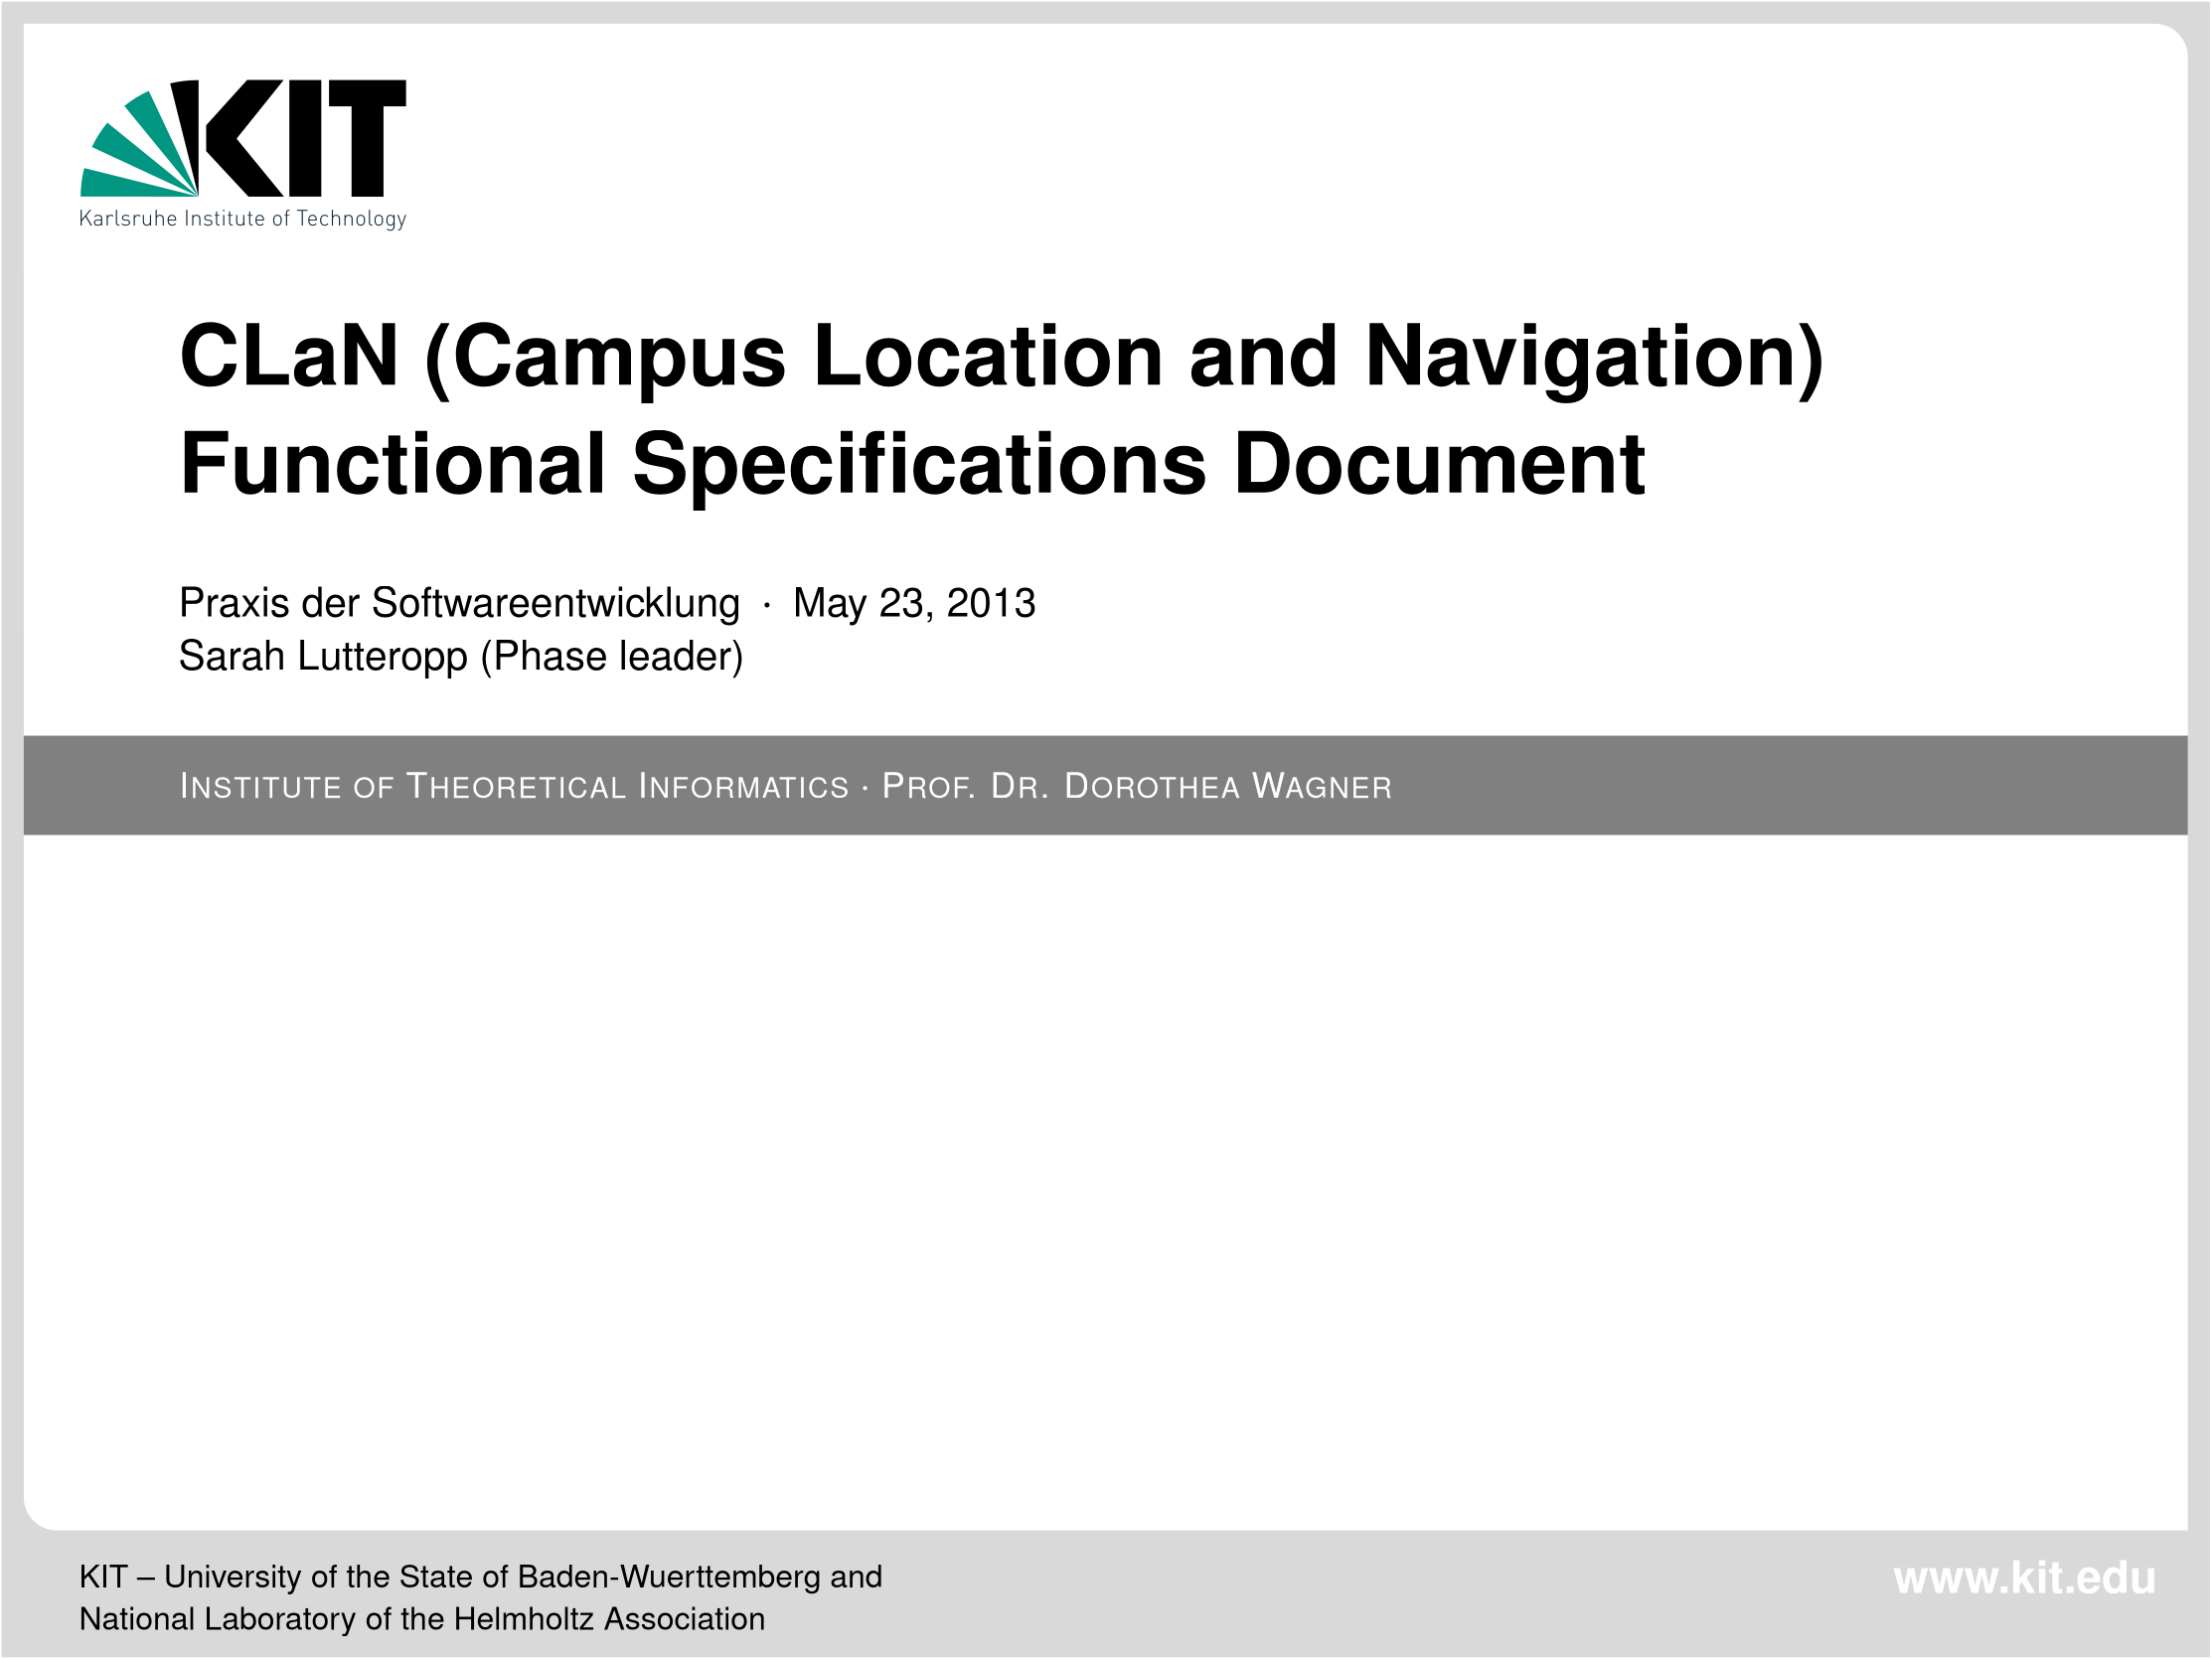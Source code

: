 <?xml version="1.0"?>
<!DOCTYPE ipe SYSTEM "ipe.dtd">
<ipe version="70005" creator="Ipe 7.1.2">
<info created="D:20090429144355" modified="D:20130516204217" title="Template for Ipe Presentations" author="My Name"/>
<preamble>
\usepackage[utf8]{inputenc}
\usepackage{amsmath,amssymb}
\renewcommand{\vec}[1]{\mathaccent&quot;017E {#1}}

% settings %%%%%%%%%%%%%%%
\newcommand{\itemcolor}{KITblue}
\newcommand{\name}{My Name}
\newcommand{\prestitle}{Template for Ipe Presentations}
</preamble>
<ipestyle name="basic">
<symbol name="arrow/arc(spx)">
<path stroke="sym-stroke" fill="sym-stroke" pen="sym-pen">
0 0 m
-1 0.333 l
-1 -0.333 l
h
</path>
</symbol>
<symbol name="arrow/farc(spx)">
<path stroke="sym-stroke" fill="white" pen="sym-pen">
0 0 m
-1 0.333 l
-1 -0.333 l
h
</path>
</symbol>
<symbol name="mark/circle(sx)" transformations="translations">
<path fill="sym-stroke">
0.6 0 0 0.6 0 0 e
0.4 0 0 0.4 0 0 e
</path>
</symbol>
<symbol name="mark/disk(sx)" transformations="translations">
<path fill="sym-stroke">
0.6 0 0 0.6 0 0 e
</path>
</symbol>
<symbol name="mark/fdisk(sfx)" transformations="translations">
<group>
<path fill="sym-fill">
0.5 0 0 0.5 0 0 e
</path>
<path fill="sym-stroke" fillrule="eofill">
0.6 0 0 0.6 0 0 e
0.4 0 0 0.4 0 0 e
</path>
</group>
</symbol>
<symbol name="mark/box(sx)" transformations="translations">
<path fill="sym-stroke" fillrule="eofill">
-0.6 -0.6 m
0.6 -0.6 l
0.6 0.6 l
-0.6 0.6 l
h
-0.4 -0.4 m
0.4 -0.4 l
0.4 0.4 l
-0.4 0.4 l
h
</path>
</symbol>
<symbol name="mark/square(sx)" transformations="translations">
<path fill="sym-stroke">
-0.6 -0.6 m
0.6 -0.6 l
0.6 0.6 l
-0.6 0.6 l
h
</path>
</symbol>
<symbol name="mark/fsquare(sfx)" transformations="translations">
<group>
<path fill="sym-fill">
-0.5 -0.5 m
0.5 -0.5 l
0.5 0.5 l
-0.5 0.5 l
h
</path>
<path fill="sym-stroke" fillrule="eofill">
-0.6 -0.6 m
0.6 -0.6 l
0.6 0.6 l
-0.6 0.6 l
h
-0.4 -0.4 m
0.4 -0.4 l
0.4 0.4 l
-0.4 0.4 l
h
</path>
</group>
</symbol>
<symbol name="mark/cross(sx)" transformations="translations">
<group>
<path fill="sym-stroke">
-0.43 -0.57 m
0.57 0.43 l
0.43 0.57 l
-0.57 -0.43 l
h
</path>
<path fill="sym-stroke">
-0.43 0.57 m
0.57 -0.43 l
0.43 -0.57 l
-0.57 0.43 l
h
</path>
</group>
</symbol>
<symbol name="arrow/fnormal(spx)">
<path stroke="sym-stroke" fill="white" pen="sym-pen">
0 0 m
-1 0.333 l
-1 -0.333 l
h
</path>
</symbol>
<symbol name="arrow/pointed(spx)">
<path stroke="sym-stroke" fill="sym-stroke" pen="sym-pen">
0 0 m
-1 0.333 l
-0.8 0 l
-1 -0.333 l
h
</path>
</symbol>
<symbol name="arrow/fpointed(spx)">
<path stroke="sym-stroke" fill="white" pen="sym-pen">
0 0 m
-1 0.333 l
-0.8 0 l
-1 -0.333 l
h
</path>
</symbol>
<symbol name="arrow/linear(spx)">
<path stroke="sym-stroke" pen="sym-pen">
-1 0.333 m
0 0 l
-1 -0.333 l
</path>
</symbol>
<symbol name="arrow/fdouble(spx)">
<path stroke="sym-stroke" fill="white" pen="sym-pen">
0 0 m
-1 0.333 l
-1 -0.333 l
h
-1 0 m
-2 0.333 l
-2 -0.333 l
h
</path>
</symbol>
<symbol name="arrow/double(spx)">
<path stroke="sym-stroke" fill="sym-stroke" pen="sym-pen">
0 0 m
-1 0.333 l
-1 -0.333 l
h
-1 0 m
-2 0.333 l
-2 -0.333 l
h
</path>
</symbol>
<pen name="heavier" value="0.8"/>
<pen name="fat" value="1.2"/>
<pen name="ultrafat" value="2"/>
<symbolsize name="large" value="5"/>
<symbolsize name="small" value="2"/>
<symbolsize name="tiny" value="1.1"/>
<arrowsize name="large" value="10"/>
<arrowsize name="small" value="5"/>
<arrowsize name="tiny" value="3"/>
<color name="red" value="1 0 0"/>
<color name="green" value="0 1 0"/>
<color name="blue" value="0 0 1"/>
<color name="yellow" value="1 1 0"/>
<color name="orange" value="1 0.647 0"/>
<color name="gold" value="1 0.843 0"/>
<color name="purple" value="0.627 0.125 0.941"/>
<color name="gray" value="0.745"/>
<color name="brown" value="0.647 0.165 0.165"/>
<color name="navy" value="0 0 0.502"/>
<color name="pink" value="1 0.753 0.796"/>
<color name="seagreen" value="0.18 0.545 0.341"/>
<color name="turquoise" value="0.251 0.878 0.816"/>
<color name="violet" value="0.933 0.51 0.933"/>
<color name="darkblue" value="0 0 0.545"/>
<color name="darkcyan" value="0 0.545 0.545"/>
<color name="darkgray" value="0.663"/>
<color name="darkgreen" value="0 0.666 0"/>
<color name="darkmagenta" value="0.545 0 0.545"/>
<color name="darkorange" value="1 0.549 0"/>
<color name="darkred" value="0.545 0 0"/>
<color name="lightblue" value="0.678 0.847 0.902"/>
<color name="lightcyan" value="0.878 1 1"/>
<color name="lightgray" value="0.827"/>
<color name="lightgreen" value="0.565 0.933 0.565"/>
<color name="lightyellow" value="1 1 0.878"/>
<dashstyle name="dashed" value="[4] 0"/>
<dashstyle name="dotted" value="[1 3] 0"/>
<dashstyle name="dash dotted" value="[4 2 1 2] 0"/>
<dashstyle name="dash dot dotted" value="[4 2 1 2 1 2] 0"/>
<textsize name="large" value="\large"/>
<textsize name="Large" value="\Large"/>
<textsize name="LARGE" value="\LARGE"/>
<textsize name="huge" value="\huge"/>
<textsize name="Huge" value="\Huge"/>
<textsize name="small" value="\small"/>
<textsize name="footnote" value="\footnotesize"/>
<textsize name="tiny" value="\tiny"/>
<textstyle name="center" begin="\begin{center}" end="\end{center}"/>
<textstyle name="itemize" begin="\begin{itemize}" end="\end{itemize}"/>
<textstyle name="item" begin="\begin{itemize}\item{}" end="\end{itemize}"/>
<gridsize name="4 pts" value="4"/>
<gridsize name="8 pts (~3 mm)" value="8"/>
<gridsize name="16 pts (~6 mm)" value="16"/>
<gridsize name="32 pts (~12 mm)" value="32"/>
<gridsize name="10 pts (~3.5 mm)" value="10"/>
<gridsize name="20 pts (~7 mm)" value="20"/>
<gridsize name="14 pts (~5 mm)" value="14"/>
<gridsize name="28 pts (~10 mm)" value="28"/>
<gridsize name="56 pts (~20 mm)" value="56"/>
<anglesize name="90 deg" value="90"/>
<anglesize name="60 deg" value="60"/>
<anglesize name="45 deg" value="45"/>
<anglesize name="30 deg" value="30"/>
<anglesize name="22.5 deg" value="22.5"/>
<tiling name="falling" angle="-60" step="4" width="1"/>
<tiling name="rising" angle="30" step="4" width="1"/>
</ipestyle>
<ipestyle name="KIT-Presentation">
<symbol name="Background">
<group>
<path fill="KITblack15">
-12 -14 m
12 0 0 -12 -12 -2 -24 -1 a
-24 532 l
748 532 l
12 0 0 -12 748 520 760 520 a
760 -14 l
h
-32 -60 m
768 -60 l
768 540 l
-32 540 l
h
</path>
<text matrix="0.373432 0 0 0.373432 -12.4937 -25.5647" pos="4 -68" stroke="black" type="label" width="582.445" height="22.5064" depth="6.58" valign="baseline" size="large">\name \ -- \prestitle</text>
<group matrix="1 0 0 1 -11 -2">
<group matrix="1 0 0 1 138.377 -2.17293">
<group matrix="0.5 0 0 0.5 265.5 -52.5">
<path matrix="1 0 0 1 -145 -25" fill="KITblue">
420 40 m
16 0 0 16 436 40 436 24 a
436 40 l
h
</path>
<path matrix="1 0 0 1 -143 -25" fill="KITblue">
436 24 m
16 0 0 16 436 40 452 40 a
436 40 l
h
</path>
<path matrix="1 0 0 1 -145 -23" fill="KITblue">
436 56 m
16 0 0 16 436 40 420 40 a
436 40 l
h
</path>
</group>
<group matrix="0.5 0 0 0.5 262.5 -52.5">
<path matrix="1 0 0 1 -105 -25" fill="KITblue">
420 40 m
16 0 0 16 436 40 436 24 a
436 40 l
h
</path>
<path matrix="1 0 0 1 -103 -25" fill="KITblue">
436 24 m
16 0 0 16 436 40 452 40 a
436 40 l
h
</path>
<path matrix="1 0 0 1 -105 -23" fill="KITblue">
436 56 m
16 0 0 16 436 40 420 40 a
436 40 l
h
</path>
<path matrix="1 0 0 1 -103 -23" fill="KITblue">
452 40 m
16 0 0 16 436 40 436 56 a
436 40 l
h
</path>
</group>
<group matrix="0.5 0 0 0.5 262.5 -55.5">
<path matrix="1 0 0 1 25 -33" fill="KITblue">
308 72 m
324 72 l
324 88 l
308 88 l
h
</path>
<path matrix="1 0 0 1 7 -15" fill="KITblue">
308 72 m
324 72 l
324 88 l
308 88 l
h
</path>
<path matrix="1 0 0 1 -105 15" fill="KITblue">
420 40 m
16 0 0 16 436 40 436 24 a
436 40 l
h
</path>
</group>
<group matrix="0.5 0 0 0.5 265.5 -55.5">
<path matrix="1 0 0 1 -145 17" fill="KITblue">
436 56 m
16 0 0 16 436 40 420 40 a
436 40 l
h
</path>
<path matrix="1 0 0 1 -143 17" fill="KITblue">
452 40 m
16 0 0 16 436 40 436 56 a
436 40 l
h
</path>
<path matrix="1 0 0 1 -15 -33" fill="KITblue">
308 72 m
324 72 l
324 88 l
308 88 l
h
</path>
<path matrix="1 0 0 1 -33 -33" fill="KITblue">
308 72 m
324 72 l
324 88 l
308 88 l
h
</path>
</group>
</group>
<text matrix="0.373432 0 0 0.373432 580.883 -8.31382" pos="4 -68" stroke="black" type="label" width="461.969" height="22.5008" depth="0.504" valign="baseline" size="large">Institute of Theoretical Informatics</text>
<text matrix="0.373432 0 0 0.373432 580.883 -23.3138" pos="4 -68" stroke="black" type="label" width="366.626" height="22.4896" depth="6.86" valign="baseline" size="large">Prof. Dr. Dorothea Wagner</text>
</group>
<group matrix="0.418694 0 0 0.418694 653.277 472.47">
<path fill="0.062 0.152 0.211" fillrule="wind">
8.64492 3.14297 m
7.79102 3.14297 l
4.73906 8.45586 l
2.47305 5.71406 l
2.47305 3.14414 l
1.75117 3.14414 l
1.75117 12.623 l
2.47305 12.623 l
2.47305 6.70195 l
7.28594 12.623 l
8.15195 12.623 l
5.21992 9.00195 l
8.64609 3.14414 l
</path>
<path fill="0.062 0.152 0.211" fillrule="wind">
14.082 5.37891 m
14.082 6.20312 l
12.0781 6.20312 l
10.984 6.20312 10.4359 5.77305 10.4359 4.91406 c
10.4359 4.48711 10.5719 4.17305 10.843 3.96797 c
11.1141 3.76484 11.541 3.66289 12.1191 3.66289 c
12.4738 3.66289 12.7789 3.69414 13.034 3.75703 c
13.2871 3.81797 13.5148 3.95195 13.7199 4.15586 c
13.9609 4.38594 14.0809 4.79492 14.0809 5.38008 c
14.082 5.37891 l
h
14.7578 3.14102 m
14.082 3.14102 l
14.082 3.78008 l
13.8148 3.51406 13.5371 3.32695 13.2488 3.22109 c
12.959 3.11406 12.584 3.06094 12.1219 3.06094 c
11.6488 3.06094 11.268 3.10586 10.975 3.19492 c
10.682 3.28281 10.432 3.43398 10.227 3.64609 c
10.0762 3.79805 9.96094 3.98281 9.88086 4.20586 c
9.80117 4.42695 9.76016 4.65781 9.76016 4.89805 c
9.76016 5.48203 9.95898 5.93789 10.3539 6.26094 c
10.7488 6.58398 11.2988 6.74492 12 6.74492 c
14.082 6.74492 l
14.082 7.46602 l
14.082 7.99102 13.9398 8.38398 13.6551 8.64805 c
13.3699 8.91094 12.907 9.04297 12.2672 9.04297 c
11.8129 9.04297 11.4551 8.98086 11.1922 8.85586 c
10.9289 8.73086 10.6961 8.52188 10.491 8.22812 c
9.99805 8.65508 l
10.2641 9.02109 10.5719 9.27695 10.9238 9.42383 c
11.2762 9.57109 11.7219 9.64492 12.2648 9.64492 c
13.1 9.64492 13.725 9.46484 14.1398 9.10508 c
14.5531 8.74414 14.759 8.22305 14.759 7.53984 c
14.759 3.14219 l
</path>
<path fill="0.062 0.152 0.211" fillrule="wind">
21.5309 9.03398 m
21.0379 8.54219 l
20.8422 8.73594 20.6559 8.86797 20.4828 8.93789 c
20.3102 9.00586 20.0898 9.04219 19.8238 9.04219 c
19.291 9.04219 18.8711 8.85195 18.5629 8.47617 c
18.2559 8.09805 18.1039 7.63984 18.1039 7.09805 c
18.1039 3.14297 l
17.427 3.14297 l
17.427 9.56211 l
18.1039 9.56211 l
18.1039 8.71016 l
18.291 9.00391 18.552 9.23086 18.891 9.39609 c
19.2281 9.56094 19.5922 9.64414 19.984 9.64414 c
20.3039 9.64414 20.5859 9.59688 20.8301 9.50508 c
21.075 9.41094 21.307 9.25586 21.5301 9.03516 c
</path>
<path fill="0.062 0.152 0.211" fillrule="wind">
25.1141 3.14297 m
24.527 3.14297 l
24.0211 3.14297 23.6359 3.29102 23.3762 3.58789 c
23.1148 3.88711 22.984 4.29219 22.984 4.80703 c
22.984 12.6219 l
23.6609 12.6219 l
23.6609 4.82188 l
23.6609 4.45 23.7352 4.17695 23.8809 4.00195 c
24.027 3.83008 24.2828 3.74297 24.648 3.74297 c
25.1141 3.74297 l
25.1141 3.14102 l
</path>
<path fill="0.062 0.152 0.211" fillrule="wind">
31.5172 4.96719 m
31.5172 4.38008 31.2852 3.91719 30.823 3.57617 c
30.3602 3.23281 29.732 3.06094 28.9422 3.06094 c
27.848 3.06094 26.9809 3.36797 26.3422 3.98203 c
26.809 4.44883 l
27.307 3.92617 28.009 3.66289 28.916 3.66289 c
30.2031 3.66289 30.848 4.09883 30.848 4.96797 c
30.848 5.60703 30.4391 5.96719 29.623 6.04688 c
29.0352 6.10117 l
28.5551 6.14102 l
27.266 6.24805 26.623 6.80586 26.623 7.81992 c
26.623 8.36914 26.832 8.81094 27.252 9.14492 c
27.6699 9.47812 28.2301 9.64492 28.9328 9.64492 c
29.368 9.64492 29.7809 9.58398 30.1711 9.46484 c
30.5629 9.34609 30.9012 9.17812 31.1852 8.96602 c
30.732 8.51211 l
30.2352 8.87617 29.6352 9.05781 28.934 9.05781 c
28.4102 9.05781 28.0039 8.95 27.7199 8.73203 c
27.4359 8.51484 27.2941 8.21094 27.2941 7.82109 c
27.2941 7.48516 27.398 7.23086 27.607 7.06289 c
27.816 6.89414 28.1469 6.78789 28.5988 6.74297 c
29.1199 6.70312 l
29.6398 6.64883 l
30.243 6.59609 30.7078 6.44688 31.0309 6.20312 c
31.3559 5.95898 31.5191 5.54688 31.5191 4.96914 c
</path>
<path fill="0.062 0.152 0.211" fillrule="wind">
37.7941 9.03398 m
37.3012 8.54219 l
37.1051 8.73594 36.9199 8.86797 36.7461 8.93789 c
36.573 9.00586 36.3531 9.04219 36.0871 9.04219 c
35.5539 9.04219 35.134 8.85195 34.8262 8.47617 c
34.5191 8.09805 34.3672 7.63984 34.3672 7.09805 c
34.3672 3.14297 l
33.6898 3.14297 l
33.6898 9.56211 l
34.3672 9.56211 l
34.3672 8.71016 l
34.5531 9.00391 34.8148 9.23086 35.1531 9.39609 c
35.4891 9.56094 35.8539 9.64414 36.2461 9.64414 c
36.566 9.64414 36.8469 9.59688 37.0922 9.50508 c
37.3371 9.41094 37.5699 9.25586 37.7922 9.03516 c
</path>
<path fill="0.062 0.152 0.211" fillrule="wind">
44.1398 3.14297 m
43.4629 3.14297 l
43.4629 3.90195 l
42.984 3.34102 42.3512 3.06094 41.568 3.06094 c
40.857 3.06094 40.2871 3.26406 39.8609 3.66992 c
39.416 4.09688 39.193 4.69102 39.193 5.45586 c
39.193 9.56094 l
39.8699 9.56094 l
39.8699 5.58008 l
39.8699 4.95781 40.0199 4.48398 40.3238 4.15586 c
40.627 3.82695 41.068 3.66211 41.6461 3.66211 c
42.2262 3.66211 42.673 3.83203 42.9879 4.16914 c
43.3039 4.50586 43.4621 4.97695 43.4621 5.58008 c
43.4621 9.56094 l
44.1391 9.56094 l
44.1391 3.14219 l
</path>
<path fill="0.062 0.152 0.211" fillrule="wind">
51.7988 3.14297 m
51.1219 3.14297 l
51.1219 7.12305 l
51.1219 7.74414 50.9699 8.22109 50.6691 8.54805 c
50.3648 8.87695 49.927 9.04297 49.348 9.04297 c
48.7801 9.04297 48.3359 8.87305 48.016 8.53594 c
47.6961 8.19883 47.5359 7.72695 47.5359 7.12383 c
47.5359 3.14414 l
46.859 3.14414 l
46.859 12.623 l
47.5359 12.623 l
47.5359 8.80586 l
48.0148 9.36484 48.6449 9.64492 49.427 9.64492 c
50.1551 9.64492 50.732 9.42812 51.159 8.99883 c
51.5852 8.56914 51.798 7.98594 51.798 7.24688 c
51.798 3.14492 l
</path>
<path fill="0.062 0.152 0.211" fillrule="wind">
58.5359 6.74492 m
58.5262 7.04883 58.507 7.27891 58.4762 7.43398 c
58.4449 7.58984 58.3891 7.76602 58.309 7.96289 c
58.168 8.29219 57.9449 8.55195 57.643 8.74688 c
57.3422 8.94297 57.0078 9.04102 56.6441 9.04102 c
56.2789 9.04102 55.9469 8.94297 55.6441 8.74688 c
55.343 8.55195 55.1199 8.29102 54.9781 7.96289 c
54.898 7.76602 54.8441 7.58984 54.816 7.43398 c
54.7891 7.27891 54.7672 7.04805 54.748 6.74492 c
58.5352 6.74492 l
58.5359 6.74492 l
h
59.2141 6.20312 m
54.748 6.20312 l
54.748 5.38516 54.9289 4.75898 55.2879 4.32188 c
55.6488 3.88789 56.166 3.66992 56.841 3.66992 c
57.2148 3.66992 57.5352 3.73086 57.802 3.85 c
58.0691 3.96992 58.3398 4.16797 58.616 4.44219 c
59.1219 4.04297 l
58.7762 3.69688 58.4309 3.44805 58.0891 3.29297 c
57.7469 3.13906 57.318 3.06094 56.8031 3.06094 c
55.9141 3.06094 55.2371 3.33984 54.7711 3.90117 c
54.3051 4.46016 54.073 5.27891 54.073 6.35195 c
54.073 7.38203 54.2988 8.18906 54.752 8.76992 c
55.2039 9.35312 55.834 9.64414 56.643 9.64414 c
57.443 9.64414 58.0719 9.36719 58.5289 8.81016 c
58.9871 8.25508 59.216 7.48789 59.216 6.51016 c
59.216 6.20312 l
</path>
<path fill="0.062 0.152 0.211" fillrule="wind">
65.2523 3.14258 m
65.9734 3.14258 l
65.9734 12.6219 l
65.2523 12.6219 l
65.2523 3.14258 l
h
</path>
<path fill="0.062 0.152 0.211" fillrule="wind">
73.8059 3.14297 m
73.1289 3.14297 l
73.1289 7.12305 l
73.1289 7.74414 72.977 8.22109 72.6762 8.54805 c
72.373 8.87695 71.934 9.04297 71.3551 9.04297 c
70.7871 9.04297 70.343 8.87305 70.023 8.53594 c
69.7031 8.19883 69.543 7.72695 69.543 7.12383 c
69.543 3.14414 l
68.866 3.14414 l
68.866 9.56289 l
69.543 9.56289 l
69.543 8.80391 l
70.0219 9.36484 70.652 9.64492 71.4328 9.64492 c
72.152 9.64492 72.7219 9.44102 73.1379 9.03594 c
73.5828 8.60898 73.8051 8.01289 73.8051 7.25 c
73.8051 3.14492 l
</path>
<path fill="0.062 0.152 0.211" fillrule="wind">
80.9961 4.96719 m
80.9961 4.38008 80.7641 3.91719 80.3012 3.57617 c
79.8379 3.23281 79.2102 3.06094 78.4199 3.06094 c
77.327 3.06094 76.4602 3.36797 75.8199 3.98203 c
76.2871 4.44883 l
76.7852 3.92617 77.4859 3.66289 78.3941 3.66289 c
79.682 3.66289 80.3262 4.09883 80.3262 4.96797 c
80.3262 5.60703 79.9172 5.96719 79.1012 6.04688 c
78.5141 6.10117 l
78.034 6.14102 l
76.7449 6.24805 76.102 6.80586 76.102 7.81992 c
76.102 8.36914 76.3109 8.81094 76.7309 9.14492 c
77.1488 9.47812 77.709 9.64492 78.4121 9.64492 c
78.8469 9.64492 79.2602 9.58398 79.65 9.46484 c
80.0422 9.34609 80.3789 9.17812 80.6629 8.96602 c
80.2102 8.51211 l
79.7141 8.87617 79.1121 9.05781 78.4121 9.05781 c
77.8879 9.05781 77.482 8.95 77.198 8.73203 c
76.9141 8.51484 76.7711 8.21094 76.7711 7.82109 c
76.7711 7.48516 76.8762 7.23086 77.0852 7.06289 c
77.2941 6.89414 77.625 6.78789 78.077 6.74297 c
78.598 6.70312 l
79.118 6.64883 l
79.7219 6.59609 80.1859 6.44688 80.5102 6.20312 c
80.8352 5.95898 80.9969 5.54688 80.9969 4.96914 c
</path>
<path fill="0.062 0.152 0.211" fillrule="wind">
85.3289 3.14297 m
84.7441 3.14297 l
84.2539 3.14297 83.875 3.29688 83.6051 3.60898 c
83.3352 3.91914 83.2012 4.32305 83.2012 4.82109 c
83.2012 9.05586 l
82.3211 9.05586 l
82.3211 9.56211 l
83.2012 9.56211 l
83.2012 11.6121 l
83.8781 11.6121 l
83.8781 9.56211 l
85.3301 9.56211 l
85.3301 9.05586 l
83.8781 9.05586 l
83.8781 4.81016 l
83.8781 4.47305 83.9602 4.21211 84.1238 4.02383 c
84.2891 3.83711 84.5352 3.74492 84.8641 3.74492 c
85.3301 3.74492 l
85.3301 3.14297 l
</path>
<path fill="0.062 0.152 0.211" fillrule="wind">
88.177 3.14297 m
87.5012 3.14297 l
87.5012 9.56211 l
88.177 9.56211 l
88.177 3.14297 l
h
88.2602 11.782 m
87.4199 11.782 l
87.4199 12.6219 l
88.2602 12.6219 l
88.2602 11.782 l
</path>
<path fill="0.062 0.152 0.211" fillrule="wind">
93.193 3.14297 m
92.607 3.14297 l
92.118 3.14297 91.7379 3.29688 91.468 3.60898 c
91.1969 3.91914 91.0629 4.32305 91.0629 4.82109 c
91.0629 9.05586 l
90.1828 9.05586 l
90.1828 9.56211 l
91.0629 9.56211 l
91.0629 11.6121 l
91.7398 11.6121 l
91.7398 9.56211 l
93.1922 9.56211 l
93.1922 9.05586 l
91.7398 9.05586 l
91.7398 4.81016 l
91.7398 4.47305 91.8219 4.21211 91.9859 4.02383 c
92.152 3.83711 92.3969 3.74492 92.7262 3.74492 c
93.1922 3.74492 l
93.1922 3.14297 l
</path>
<path fill="0.062 0.152 0.211" fillrule="wind">
100.23 3.14297 m
99.5531 3.14297 l
99.5531 3.90195 l
99.073 3.34102 98.441 3.06094 97.6578 3.06094 c
96.9469 3.06094 96.377 3.26406 95.9512 3.66992 c
95.5059 4.09688 95.284 4.69102 95.284 5.45586 c
95.284 9.56094 l
95.9609 9.56094 l
95.9609 5.58008 l
95.9609 4.95781 96.1109 4.48398 96.4148 4.15586 c
96.718 3.82695 97.159 3.66211 97.7371 3.66211 c
98.316 3.66211 98.7641 3.83203 99.0789 4.16914 c
99.3961 4.50586 99.5539 4.97695 99.5539 5.58008 c
99.5539 9.56094 l
100.231 9.56094 l
100.231 3.14219 l
</path>
<path fill="0.062 0.152 0.211" fillrule="wind">
105.243 3.14297 m
104.655 3.14297 l
104.167 3.14297 103.787 3.29688 103.518 3.60898 c
103.248 3.91914 103.112 4.32305 103.112 4.82109 c
103.112 9.05586 l
102.232 9.05586 l
102.232 9.56211 l
103.112 9.56211 l
103.112 11.6121 l
103.789 11.6121 l
103.789 9.56211 l
105.243 9.56211 l
105.243 9.05586 l
103.789 9.05586 l
103.789 4.81016 l
103.789 4.47305 103.872 4.21211 104.037 4.02383 c
104.201 3.83711 104.448 3.74492 104.777 3.74492 c
105.243 3.74492 l
105.243 3.14297 l
</path>
<path fill="0.062 0.152 0.211" fillrule="wind">
111.373 6.74492 m
111.364 7.04883 111.344 7.27891 111.313 7.43398 c
111.282 7.58984 111.226 7.76602 111.146 7.96289 c
111.005 8.29219 110.781 8.55195 110.48 8.74688 c
110.179 8.94297 109.844 9.04102 109.482 9.04102 c
109.117 9.04102 108.784 8.94297 108.481 8.74688 c
108.179 8.55195 107.958 8.29102 107.816 7.96289 c
107.735 7.76602 107.68 7.58984 107.654 7.43398 c
107.627 7.27891 107.605 7.04805 107.586 6.74492 c
111.373 6.74492 l
h
112.052 6.20312 m
107.586 6.20312 l
107.586 5.38516 107.766 4.75898 108.125 4.32188 c
108.486 3.88789 109.003 3.66992 109.679 3.66992 c
110.052 3.66992 110.373 3.73086 110.639 3.85 c
110.906 3.96992 111.176 4.16797 111.452 4.44219 c
111.958 4.04297 l
111.612 3.69688 111.268 3.44805 110.926 3.29297 c
110.583 3.13906 110.155 3.06094 109.64 3.06094 c
108.75 3.06094 108.074 3.33984 107.608 3.90117 c
107.142 4.46016 106.91 5.27891 106.91 6.35195 c
106.91 7.38203 107.136 8.18906 107.588 8.76992 c
108.04 9.35312 108.671 9.64414 109.48 9.64414 c
110.28 9.64414 110.907 9.36719 111.366 8.81016 c
111.823 8.25508 112.052 7.48789 112.052 6.51016 c
112.052 6.20312 l
</path>
<path fill="0.062 0.152 0.211" fillrule="wind">
122.04 6.35195 m
122.04 6.83203 122.002 7.24883 121.932 7.60508 c
121.861 7.96016 121.704 8.25781 121.464 8.49688 c
121.1 8.86016 120.656 9.04219 120.131 9.04219 c
119.606 9.04219 119.161 8.86016 118.796 8.49688 c
118.556 8.25781 118.4 7.96016 118.33 7.60508 c
118.258 7.24883 118.224 6.83203 118.224 6.35195 c
118.224 5.87188 118.258 5.45586 118.33 5.09883 c
118.4 4.74492 118.556 4.44688 118.796 4.20781 c
119.161 3.84492 119.606 3.66289 120.131 3.66289 c
120.656 3.66289 121.1 3.84492 121.464 4.20781 c
121.704 4.44688 121.861 4.74492 121.932 5.09883 c
122.002 5.45586 122.04 5.87188 122.04 6.35195 c
h
122.716 6.35195 m
122.716 5.81094 122.662 5.32109 122.548 4.88711 c
122.438 4.45117 122.227 4.07695 121.917 3.76797 c
121.446 3.29492 120.851 3.06094 120.131 3.06094 c
119.412 3.06094 118.817 3.29492 118.346 3.76797 c
118.035 4.07695 117.824 4.45195 117.711 4.88711 c
117.601 5.32109 117.547 5.81094 117.547 6.35195 c
117.547 6.89414 117.601 7.38203 117.711 7.81797 c
117.824 8.25391 118.035 8.62695 118.346 8.93711 c
118.817 9.40781 119.412 9.64414 120.131 9.64414 c
120.851 9.64414 121.446 9.40781 121.917 8.93711 c
122.227 8.62617 122.438 8.25312 122.548 7.81797 c
122.662 7.38203 122.716 6.89414 122.716 6.35195 c
</path>
<path fill="0.062 0.152 0.211" fillrule="wind">
127.394 9.05508 m
125.941 9.05508 l
125.941 3.14219 l
125.264 3.14219 l
125.264 9.05508 l
124.385 9.05508 l
124.385 9.56094 l
125.264 9.56094 l
125.264 10.9449 l
125.264 11.45 125.398 11.8559 125.668 12.1629 c
125.939 12.468 126.318 12.6219 126.807 12.6219 c
127.394 12.6219 l
127.394 12.0199 l
126.926 12.0199 l
126.597 12.0199 126.352 11.927 126.186 11.741 c
126.023 11.5551 125.941 11.293 125.941 10.957 c
125.941 9.56094 l
127.394 9.56094 l
127.394 9.05508 l
</path>
<path fill="0.062 0.152 0.211" fillrule="wind">
138.276 11.984 m
135.436 11.984 l
135.436 3.14297 l
134.714 3.14297 l
134.714 11.984 l
131.889 11.984 l
131.889 12.6219 l
138.276 12.6219 l
138.276 11.984 l
</path>
<path fill="0.062 0.152 0.211" fillrule="wind">
143.124 6.74492 m
143.115 7.04883 143.094 7.27891 143.063 7.43398 c
143.032 7.58984 142.977 7.76602 142.897 7.96289 c
142.753 8.29219 142.532 8.55195 142.23 8.74688 c
141.927 8.94297 141.595 9.04102 141.23 9.04102 c
140.866 9.04102 140.534 8.94297 140.232 8.74688 c
139.93 8.55195 139.708 8.29102 139.566 7.96289 c
139.484 7.76602 139.43 7.58984 139.404 7.43398 c
139.376 7.27891 139.354 7.04805 139.336 6.74492 c
143.124 6.74492 l
h
143.803 6.20312 m
139.336 6.20312 l
139.336 5.38516 139.515 4.75898 139.876 4.32188 c
140.236 3.88789 140.755 3.66992 141.43 3.66992 c
141.801 3.66992 142.122 3.73086 142.389 3.85 c
142.655 3.96992 142.926 4.16797 143.202 4.44219 c
143.708 4.04297 l
143.362 3.69688 143.018 3.44805 142.675 3.29297 c
142.333 3.13906 141.904 3.06094 141.389 3.06094 c
140.5 3.06094 139.823 3.33984 139.358 3.90117 c
138.892 4.46016 138.66 5.27891 138.66 6.35195 c
138.66 7.38203 138.885 8.18906 139.337 8.76992 c
139.791 9.35312 140.42 9.64414 141.228 9.64414 c
142.029 9.64414 142.658 9.36719 143.116 8.81016 c
143.573 8.25508 143.803 7.48789 143.803 6.51016 c
143.803 6.20312 l
</path>
<path fill="0.062 0.152 0.211" fillrule="wind">
150.71 4.04883 m
150.374 3.67617 150.048 3.41719 149.738 3.27383 c
149.426 3.13281 149.044 3.06016 148.591 3.06016 c
147.72 3.06016 147.031 3.35391 146.525 3.93906 c
146.018 4.52617 145.764 5.33008 145.764 6.35117 c
145.764 7.37188 146.018 8.17695 146.525 8.76289 c
147.031 9.34883 147.72 9.64297 148.591 9.64297 c
149.044 9.64297 149.426 9.57109 149.738 9.42812 c
150.048 9.28516 150.374 9.02812 150.71 8.65508 c
150.243 8.22812 l
149.967 8.53008 149.708 8.74102 149.468 8.86094 c
149.229 8.98086 148.935 9.04219 148.589 9.04219 c
147.841 9.04219 147.272 8.75586 146.882 8.18906 c
146.722 7.95898 146.608 7.70195 146.542 7.42188 c
146.475 7.14297 146.441 6.78516 146.441 6.35117 c
146.441 5.91719 146.475 5.56016 146.542 5.28008 c
146.608 5 146.722 4.74492 146.882 4.51406 c
147.272 3.94609 147.841 3.66211 148.589 3.66211 c
148.935 3.66211 149.229 3.72305 149.468 3.84219 c
149.708 3.96211 149.967 4.17305 150.243 4.47617 c
150.71 4.04883 l
</path>
<path fill="0.062 0.152 0.211" fillrule="wind">
157.781 3.14297 m
157.104 3.14297 l
157.104 7.12305 l
157.104 7.74414 156.952 8.22109 156.65 8.54805 c
156.347 8.87695 155.908 9.04297 155.331 9.04297 c
154.761 9.04297 154.318 8.87305 153.998 8.53594 c
153.677 8.19883 153.517 7.72695 153.517 7.12383 c
153.517 3.14414 l
152.84 3.14414 l
152.84 12.623 l
153.517 12.623 l
153.517 8.80586 l
153.998 9.36484 154.627 9.64492 155.41 9.64492 c
156.137 9.64492 156.714 9.42812 157.141 8.99883 c
157.568 8.56914 157.781 7.98594 157.781 7.24688 c
157.781 3.14492 l
</path>
<path fill="0.062 0.152 0.211" fillrule="wind">
165.365 3.14297 m
164.688 3.14297 l
164.688 7.12305 l
164.688 7.74414 164.537 8.22109 164.234 8.54805 c
163.933 8.87695 163.492 9.04297 162.916 9.04297 c
162.346 9.04297 161.902 8.87305 161.582 8.53594 c
161.261 8.19883 161.102 7.72695 161.102 7.12383 c
161.102 3.14414 l
160.425 3.14414 l
160.425 9.56289 l
161.102 9.56289 l
161.102 8.80391 l
161.582 9.36484 162.213 9.64492 162.994 9.64492 c
163.712 9.64492 164.282 9.44102 164.699 9.03594 c
165.143 8.60898 165.365 8.01289 165.365 7.25 c
165.365 3.14492 l
</path>
<path fill="0.062 0.152 0.211" fillrule="wind">
172.13 6.35195 m
172.13 6.83203 172.094 7.24883 172.024 7.60508 c
171.952 7.96016 171.797 8.25781 171.557 8.49688 c
171.192 8.86016 170.748 9.04219 170.222 9.04219 c
169.698 9.04219 169.253 8.86016 168.888 8.49688 c
168.649 8.25781 168.493 7.96016 168.42 7.60508 c
168.349 7.24883 168.314 6.83203 168.314 6.35195 c
168.314 5.87188 168.349 5.45586 168.42 5.09883 c
168.493 4.74492 168.649 4.44688 168.888 4.20781 c
169.253 3.84492 169.698 3.66289 170.222 3.66289 c
170.748 3.66289 171.192 3.84492 171.557 4.20781 c
171.797 4.44688 171.952 4.74492 172.024 5.09883 c
172.094 5.45586 172.13 5.87188 172.13 6.35195 c
h
172.807 6.35195 m
172.807 5.81094 172.751 5.32109 172.641 4.88711 c
172.53 4.45117 172.319 4.07695 172.007 3.76797 c
171.536 3.29492 170.942 3.06094 170.222 3.06094 c
169.502 3.06094 168.907 3.29492 168.437 3.76797 c
168.125 4.07695 167.916 4.45195 167.804 4.88711 c
167.694 5.32109 167.637 5.81094 167.637 6.35195 c
167.637 6.89414 167.694 7.38203 167.804 7.81797 c
167.916 8.25391 168.125 8.62695 168.437 8.93711 c
168.907 9.40781 169.502 9.64414 170.222 9.64414 c
170.942 9.64414 171.536 9.40781 172.007 8.93711 c
172.319 8.62617 172.53 8.25312 172.641 7.81797 c
172.751 7.38203 172.807 6.89414 172.807 6.35195 c
</path>
<path fill="0.062 0.152 0.211" fillrule="wind">
177.255 3.14297 m
176.667 3.14297 l
176.162 3.14297 175.779 3.29102 175.517 3.58789 c
175.255 3.88711 175.125 4.29219 175.125 4.80703 c
175.125 12.6219 l
175.802 12.6219 l
175.802 4.82188 l
175.802 4.45 175.875 4.17695 176.022 4.00195 c
176.168 3.83008 176.424 3.74297 176.788 3.74297 c
177.255 3.74297 l
177.255 3.14102 l
</path>
<path fill="0.062 0.152 0.211" fillrule="wind">
182.967 6.35195 m
182.967 6.83203 182.931 7.24883 182.86 7.60508 c
182.789 7.96016 182.633 8.25781 182.392 8.49688 c
182.029 8.86016 181.583 9.04219 181.059 9.04219 c
180.535 9.04219 180.089 8.86016 179.724 8.49688 c
179.485 8.25781 179.329 7.96016 179.257 7.60508 c
179.187 7.24883 179.152 6.83203 179.152 6.35195 c
179.152 5.87188 179.187 5.45586 179.257 5.09883 c
179.329 4.74492 179.485 4.44688 179.724 4.20781 c
180.089 3.84492 180.535 3.66289 181.059 3.66289 c
181.583 3.66289 182.029 3.84492 182.392 4.20781 c
182.633 4.44688 182.789 4.74492 182.86 5.09883 c
182.931 5.45586 182.967 5.87188 182.967 6.35195 c
h
183.645 6.35195 m
183.645 5.81094 183.588 5.32109 183.477 4.88711 c
183.367 4.45117 183.155 4.07695 182.844 3.76797 c
182.375 3.29492 181.78 3.06094 181.059 3.06094 c
180.339 3.06094 179.745 3.29492 179.274 3.76797 c
178.963 4.07695 178.751 4.45195 178.64 4.88711 c
178.53 5.32109 178.474 5.81094 178.474 6.35195 c
178.474 6.89414 178.53 7.38203 178.64 7.81797 c
178.751 8.25391 178.963 8.62695 179.274 8.93711 c
179.745 9.40781 180.339 9.64414 181.059 9.64414 c
181.78 9.64414 182.375 9.40781 182.844 8.93711 c
183.155 8.62617 183.367 8.25312 183.477 7.81797 c
183.588 7.38203 183.645 6.89414 183.645 6.35195 c
</path>
<path fill="0.062 0.152 0.211" fillrule="wind">
189.924 6.35195 m
189.924 6.72383 189.903 7.06602 189.86 7.37695 c
189.815 7.68594 189.727 7.96992 189.599 8.22305 c
189.469 8.47617 189.283 8.67617 189.038 8.82188 c
188.794 8.96797 188.484 9.04297 188.111 9.04297 c
187.737 9.04297 187.427 8.96797 187.183 8.82188 c
186.937 8.67617 186.752 8.47617 186.622 8.22305 c
186.494 7.96992 186.407 7.68711 186.362 7.37695 c
186.318 7.06484 186.294 6.72305 186.294 6.35195 c
186.294 5.98008 186.318 5.63789 186.362 5.32695 c
186.407 5.01602 186.494 4.73516 186.622 4.48203 c
186.752 4.22891 186.937 4.02891 187.183 3.88398 c
187.427 3.73789 187.737 3.66289 188.111 3.66289 c
188.484 3.66289 188.794 3.73711 189.038 3.88398 c
189.283 4.02891 189.469 4.23008 189.599 4.48203 c
189.727 4.73516 189.815 5.01602 189.86 5.32695 c
189.903 5.63906 189.924 5.98086 189.924 6.35195 c
h
190.602 2.78281 m
190.602 1.95703 190.369 1.28711 189.904 0.771875 c
189.439 0.255859 188.797 0 187.979 0 c
187.517 0 187.137 0.062891 186.838 0.187891 c
186.542 0.312109 186.213 0.533984 185.859 0.855078 c
186.314 1.30781 l
186.597 1.05117 186.852 0.869141 187.08 0.762109 c
187.306 0.655078 187.605 0.601953 187.979 0.601953 c
188.627 0.601953 189.114 0.805859 189.44 1.21211 c
189.763 1.61992 189.924 2.15703 189.924 2.82188 c
189.924 3.96602 l
189.667 3.61992 189.384 3.38203 189.079 3.25391 c
188.772 3.125 188.418 3.06094 188.019 3.06094 c
187.689 3.06094 187.388 3.11289 187.113 3.21484 c
186.835 3.31484 186.615 3.45195 186.446 3.61992 c
186.142 3.92305 185.93 4.30898 185.805 4.77891 c
185.681 5.25 185.619 5.77383 185.619 6.35117 c
185.619 6.92891 185.681 7.45312 185.805 7.92305 c
185.93 8.39414 186.142 8.78008 186.446 9.08203 c
186.615 9.25117 186.835 9.38594 187.113 9.48789 c
187.388 9.59102 187.689 9.64219 188.019 9.64219 c
188.418 9.64219 188.772 9.57695 189.079 9.44688 c
189.384 9.31914 189.667 9.08086 189.924 8.73398 c
189.924 9.56016 l
190.602 9.56016 l
190.602 2.78203 l
</path>
<path fill="0.062 0.152 0.211" fillrule="wind">
197.573 9.56094 m
194.586 1.39609 l
194.461 1.05 194.317 0.801172 194.148 0.65 c
193.996 0.508984 193.814 0.403906 193.601 0.335938 c
193.387 0.269922 193.166 0.237109 192.934 0.237109 c
192.614 0.237109 l
192.614 0.839062 l
192.868 0.839062 l
193.223 0.839062 193.476 0.9 193.627 1.025 c
193.777 1.15 193.917 1.38008 194.039 1.71602 c
194.56 3.14219 l
192.213 9.56016 l
192.96 9.56016 l
194.894 3.94102 l
196.826 9.56016 l
197.573 9.56016 l
</path>
<path fill="black" fillrule="wind">
124.048 20.557 m
102.673 20.557 l
77.2691 47.8809 l
77.2691 63.4879 l
101.9 90.732 l
123.894 90.732 l
95.548 55.4141 l
124.048 20.5578 l
</path>
<path fill="black" fillrule="wind">
127.295 20.5684 m
146.502 20.5684 l
146.502 90.6778 l
127.295 90.6778 l
127.295 20.5684 l
h
</path>
<path fill="black" fillrule="wind">
197.459 90.6801 m
151.144 90.6801 l
151.144 74.8539 l
164.699 74.8539 l
164.699 20.502 l
183.906 20.502 l
183.906 74.8539 l
197.459 74.8539 l
197.459 90.6801 l
</path>
<path fill="0.199 0.623 1" fillrule="wind">
72.6801 20.5641 m
72.6691 20.5871 l
72.6691 20.577 l
72.6801 20.5641 l
</path>
<path fill="0.199 0.623 1" fillrule="wind">
72.6699 20.5711 m
72.6699 20.577 l
72.668 20.5801 l
72.6699 20.5711 l
</path>
<path fill="0 0.588 0.509" fillrule="wind">
17.8488 65.0238 m
14.173 60.575 11.041 55.6629 8.53594 50.3949 c
72.6691 20.5578 l
17.8488 65.0238 l
</path>
<path fill="0 0.588 0.509" fillrule="wind">
72.6621 20.5879 m
42.7371 84.1781 l
37.457 81.7441 32.5301 78.682 28.052 75.0781 c
72.668 20.5641 l
72.6621 20.5879 l
</path>
<path fill="black" fillrule="wind">
72.6699 20.5711 m
72.7031 90.6141 l
72.5262 90.616 72.3512 90.627 72.1738 90.627 c
66.4641 90.627 60.9199 89.9309 55.6051 88.648 c
72.6621 20.5879 l
72.6711 20.5699 l
</path>
<path fill="0.199 0.623 1" fillrule="wind">
72.6672 20.5801 m
72.6691 20.577 l
72.6691 20.5871 l
72.6602 20.6051 l
72.6672 20.5801 l
</path>
<path fill="0.199 0.623 1" fillrule="wind">
72.6672 20.5801 m
72.6691 20.577 l
72.6691 20.5871 l
72.6602 20.6051 l
72.6672 20.5801 l
</path>
<path fill="0 0.588 0.509" fillrule="wind">
3.94492 37.7352 m
2.53711 32.2398 1.78086 26.484 1.75117 20.5559 c
72.6461 20.5559 l
3.94414 37.7352 l
</path>
<path fill="white" fillrule="wind">
72.648 20.5551 m
72.6461 20.5559 l
0.001953 20.5559 l
0.001953 20.5309 0 20.5059 0 20.4809 c
72.648 20.5551 l
</path>
</group>
</group>
</symbol>
<symbol name="KITItem(f)">
<path fill="sym-fill">
-0.2 -0.4 m
0.2 0 0 -0.2 -0.2 -0.2 -0.4 -0.2 a
-0.4 0.4 l
0.2 0.4 l
0.2 0 0 -0.2 0.2 0.2 0.4 0.2 a
0.4 -0.4 l
h
</path>
</symbol>
<symbol name="KITTitle">
<group>
<group matrix="0.60244 0 0 0.60244 -4.45835 456.967">
<path fill="0.062 0.152 0.211" fillrule="wind">
8.64492 3.14297 m
7.79102 3.14297 l
4.73906 8.45586 l
2.47305 5.71406 l
2.47305 3.14414 l
1.75117 3.14414 l
1.75117 12.623 l
2.47305 12.623 l
2.47305 6.70195 l
7.28594 12.623 l
8.15195 12.623 l
5.21992 9.00195 l
8.64609 3.14414 l
</path>
<path fill="0.062 0.152 0.211" fillrule="wind">
14.082 5.37891 m
14.082 6.20312 l
12.0781 6.20312 l
10.984 6.20312 10.4359 5.77305 10.4359 4.91406 c
10.4359 4.48711 10.5719 4.17305 10.843 3.96797 c
11.1141 3.76484 11.541 3.66289 12.1191 3.66289 c
12.4738 3.66289 12.7789 3.69414 13.034 3.75703 c
13.2871 3.81797 13.5148 3.95195 13.7199 4.15586 c
13.9609 4.38594 14.0809 4.79492 14.0809 5.38008 c
14.082 5.37891 l
h
14.7578 3.14102 m
14.082 3.14102 l
14.082 3.78008 l
13.8148 3.51406 13.5371 3.32695 13.2488 3.22109 c
12.959 3.11406 12.584 3.06094 12.1219 3.06094 c
11.6488 3.06094 11.268 3.10586 10.975 3.19492 c
10.682 3.28281 10.432 3.43398 10.227 3.64609 c
10.0762 3.79805 9.96094 3.98281 9.88086 4.20586 c
9.80117 4.42695 9.76016 4.65781 9.76016 4.89805 c
9.76016 5.48203 9.95898 5.93789 10.3539 6.26094 c
10.7488 6.58398 11.2988 6.74492 12 6.74492 c
14.082 6.74492 l
14.082 7.46602 l
14.082 7.99102 13.9398 8.38398 13.6551 8.64805 c
13.3699 8.91094 12.907 9.04297 12.2672 9.04297 c
11.8129 9.04297 11.4551 8.98086 11.1922 8.85586 c
10.9289 8.73086 10.6961 8.52188 10.491 8.22812 c
9.99805 8.65508 l
10.2641 9.02109 10.5719 9.27695 10.9238 9.42383 c
11.2762 9.57109 11.7219 9.64492 12.2648 9.64492 c
13.1 9.64492 13.725 9.46484 14.1398 9.10508 c
14.5531 8.74414 14.759 8.22305 14.759 7.53984 c
14.759 3.14219 l
</path>
<path fill="0.062 0.152 0.211" fillrule="wind">
21.5309 9.03398 m
21.0379 8.54219 l
20.8422 8.73594 20.6559 8.86797 20.4828 8.93789 c
20.3102 9.00586 20.0898 9.04219 19.8238 9.04219 c
19.291 9.04219 18.8711 8.85195 18.5629 8.47617 c
18.2559 8.09805 18.1039 7.63984 18.1039 7.09805 c
18.1039 3.14297 l
17.427 3.14297 l
17.427 9.56211 l
18.1039 9.56211 l
18.1039 8.71016 l
18.291 9.00391 18.552 9.23086 18.891 9.39609 c
19.2281 9.56094 19.5922 9.64414 19.984 9.64414 c
20.3039 9.64414 20.5859 9.59688 20.8301 9.50508 c
21.075 9.41094 21.307 9.25586 21.5301 9.03516 c
</path>
<path fill="0.062 0.152 0.211" fillrule="wind">
25.1141 3.14297 m
24.527 3.14297 l
24.0211 3.14297 23.6359 3.29102 23.3762 3.58789 c
23.1148 3.88711 22.984 4.29219 22.984 4.80703 c
22.984 12.6219 l
23.6609 12.6219 l
23.6609 4.82188 l
23.6609 4.45 23.7352 4.17695 23.8809 4.00195 c
24.027 3.83008 24.2828 3.74297 24.648 3.74297 c
25.1141 3.74297 l
25.1141 3.14102 l
</path>
<path fill="0.062 0.152 0.211" fillrule="wind">
31.5172 4.96719 m
31.5172 4.38008 31.2852 3.91719 30.823 3.57617 c
30.3602 3.23281 29.732 3.06094 28.9422 3.06094 c
27.848 3.06094 26.9809 3.36797 26.3422 3.98203 c
26.809 4.44883 l
27.307 3.92617 28.009 3.66289 28.916 3.66289 c
30.2031 3.66289 30.848 4.09883 30.848 4.96797 c
30.848 5.60703 30.4391 5.96719 29.623 6.04688 c
29.0352 6.10117 l
28.5551 6.14102 l
27.266 6.24805 26.623 6.80586 26.623 7.81992 c
26.623 8.36914 26.832 8.81094 27.252 9.14492 c
27.6699 9.47812 28.2301 9.64492 28.9328 9.64492 c
29.368 9.64492 29.7809 9.58398 30.1711 9.46484 c
30.5629 9.34609 30.9012 9.17812 31.1852 8.96602 c
30.732 8.51211 l
30.2352 8.87617 29.6352 9.05781 28.934 9.05781 c
28.4102 9.05781 28.0039 8.95 27.7199 8.73203 c
27.4359 8.51484 27.2941 8.21094 27.2941 7.82109 c
27.2941 7.48516 27.398 7.23086 27.607 7.06289 c
27.816 6.89414 28.1469 6.78789 28.5988 6.74297 c
29.1199 6.70312 l
29.6398 6.64883 l
30.243 6.59609 30.7078 6.44688 31.0309 6.20312 c
31.3559 5.95898 31.5191 5.54688 31.5191 4.96914 c
</path>
<path fill="0.062 0.152 0.211" fillrule="wind">
37.7941 9.03398 m
37.3012 8.54219 l
37.1051 8.73594 36.9199 8.86797 36.7461 8.93789 c
36.573 9.00586 36.3531 9.04219 36.0871 9.04219 c
35.5539 9.04219 35.134 8.85195 34.8262 8.47617 c
34.5191 8.09805 34.3672 7.63984 34.3672 7.09805 c
34.3672 3.14297 l
33.6898 3.14297 l
33.6898 9.56211 l
34.3672 9.56211 l
34.3672 8.71016 l
34.5531 9.00391 34.8148 9.23086 35.1531 9.39609 c
35.4891 9.56094 35.8539 9.64414 36.2461 9.64414 c
36.566 9.64414 36.8469 9.59688 37.0922 9.50508 c
37.3371 9.41094 37.5699 9.25586 37.7922 9.03516 c
</path>
<path fill="0.062 0.152 0.211" fillrule="wind">
44.1398 3.14297 m
43.4629 3.14297 l
43.4629 3.90195 l
42.984 3.34102 42.3512 3.06094 41.568 3.06094 c
40.857 3.06094 40.2871 3.26406 39.8609 3.66992 c
39.416 4.09688 39.193 4.69102 39.193 5.45586 c
39.193 9.56094 l
39.8699 9.56094 l
39.8699 5.58008 l
39.8699 4.95781 40.0199 4.48398 40.3238 4.15586 c
40.627 3.82695 41.068 3.66211 41.6461 3.66211 c
42.2262 3.66211 42.673 3.83203 42.9879 4.16914 c
43.3039 4.50586 43.4621 4.97695 43.4621 5.58008 c
43.4621 9.56094 l
44.1391 9.56094 l
44.1391 3.14219 l
</path>
<path fill="0.062 0.152 0.211" fillrule="wind">
51.7988 3.14297 m
51.1219 3.14297 l
51.1219 7.12305 l
51.1219 7.74414 50.9699 8.22109 50.6691 8.54805 c
50.3648 8.87695 49.927 9.04297 49.348 9.04297 c
48.7801 9.04297 48.3359 8.87305 48.016 8.53594 c
47.6961 8.19883 47.5359 7.72695 47.5359 7.12383 c
47.5359 3.14414 l
46.859 3.14414 l
46.859 12.623 l
47.5359 12.623 l
47.5359 8.80586 l
48.0148 9.36484 48.6449 9.64492 49.427 9.64492 c
50.1551 9.64492 50.732 9.42812 51.159 8.99883 c
51.5852 8.56914 51.798 7.98594 51.798 7.24688 c
51.798 3.14492 l
</path>
<path fill="0.062 0.152 0.211" fillrule="wind">
58.5359 6.74492 m
58.5262 7.04883 58.507 7.27891 58.4762 7.43398 c
58.4449 7.58984 58.3891 7.76602 58.309 7.96289 c
58.168 8.29219 57.9449 8.55195 57.643 8.74688 c
57.3422 8.94297 57.0078 9.04102 56.6441 9.04102 c
56.2789 9.04102 55.9469 8.94297 55.6441 8.74688 c
55.343 8.55195 55.1199 8.29102 54.9781 7.96289 c
54.898 7.76602 54.8441 7.58984 54.816 7.43398 c
54.7891 7.27891 54.7672 7.04805 54.748 6.74492 c
58.5352 6.74492 l
58.5359 6.74492 l
h
59.2141 6.20312 m
54.748 6.20312 l
54.748 5.38516 54.9289 4.75898 55.2879 4.32188 c
55.6488 3.88789 56.166 3.66992 56.841 3.66992 c
57.2148 3.66992 57.5352 3.73086 57.802 3.85 c
58.0691 3.96992 58.3398 4.16797 58.616 4.44219 c
59.1219 4.04297 l
58.7762 3.69688 58.4309 3.44805 58.0891 3.29297 c
57.7469 3.13906 57.318 3.06094 56.8031 3.06094 c
55.9141 3.06094 55.2371 3.33984 54.7711 3.90117 c
54.3051 4.46016 54.073 5.27891 54.073 6.35195 c
54.073 7.38203 54.2988 8.18906 54.752 8.76992 c
55.2039 9.35312 55.834 9.64414 56.643 9.64414 c
57.443 9.64414 58.0719 9.36719 58.5289 8.81016 c
58.9871 8.25508 59.216 7.48789 59.216 6.51016 c
59.216 6.20312 l
</path>
<path fill="0.062 0.152 0.211" fillrule="wind">
65.2523 3.14258 m
65.9734 3.14258 l
65.9734 12.6219 l
65.2523 12.6219 l
65.2523 3.14258 l
h
</path>
<path fill="0.062 0.152 0.211" fillrule="wind">
73.8059 3.14297 m
73.1289 3.14297 l
73.1289 7.12305 l
73.1289 7.74414 72.977 8.22109 72.6762 8.54805 c
72.373 8.87695 71.934 9.04297 71.3551 9.04297 c
70.7871 9.04297 70.343 8.87305 70.023 8.53594 c
69.7031 8.19883 69.543 7.72695 69.543 7.12383 c
69.543 3.14414 l
68.866 3.14414 l
68.866 9.56289 l
69.543 9.56289 l
69.543 8.80391 l
70.0219 9.36484 70.652 9.64492 71.4328 9.64492 c
72.152 9.64492 72.7219 9.44102 73.1379 9.03594 c
73.5828 8.60898 73.8051 8.01289 73.8051 7.25 c
73.8051 3.14492 l
</path>
<path fill="0.062 0.152 0.211" fillrule="wind">
80.9961 4.96719 m
80.9961 4.38008 80.7641 3.91719 80.3012 3.57617 c
79.8379 3.23281 79.2102 3.06094 78.4199 3.06094 c
77.327 3.06094 76.4602 3.36797 75.8199 3.98203 c
76.2871 4.44883 l
76.7852 3.92617 77.4859 3.66289 78.3941 3.66289 c
79.682 3.66289 80.3262 4.09883 80.3262 4.96797 c
80.3262 5.60703 79.9172 5.96719 79.1012 6.04688 c
78.5141 6.10117 l
78.034 6.14102 l
76.7449 6.24805 76.102 6.80586 76.102 7.81992 c
76.102 8.36914 76.3109 8.81094 76.7309 9.14492 c
77.1488 9.47812 77.709 9.64492 78.4121 9.64492 c
78.8469 9.64492 79.2602 9.58398 79.65 9.46484 c
80.0422 9.34609 80.3789 9.17812 80.6629 8.96602 c
80.2102 8.51211 l
79.7141 8.87617 79.1121 9.05781 78.4121 9.05781 c
77.8879 9.05781 77.482 8.95 77.198 8.73203 c
76.9141 8.51484 76.7711 8.21094 76.7711 7.82109 c
76.7711 7.48516 76.8762 7.23086 77.0852 7.06289 c
77.2941 6.89414 77.625 6.78789 78.077 6.74297 c
78.598 6.70312 l
79.118 6.64883 l
79.7219 6.59609 80.1859 6.44688 80.5102 6.20312 c
80.8352 5.95898 80.9969 5.54688 80.9969 4.96914 c
</path>
<path fill="0.062 0.152 0.211" fillrule="wind">
85.3289 3.14297 m
84.7441 3.14297 l
84.2539 3.14297 83.875 3.29688 83.6051 3.60898 c
83.3352 3.91914 83.2012 4.32305 83.2012 4.82109 c
83.2012 9.05586 l
82.3211 9.05586 l
82.3211 9.56211 l
83.2012 9.56211 l
83.2012 11.6121 l
83.8781 11.6121 l
83.8781 9.56211 l
85.3301 9.56211 l
85.3301 9.05586 l
83.8781 9.05586 l
83.8781 4.81016 l
83.8781 4.47305 83.9602 4.21211 84.1238 4.02383 c
84.2891 3.83711 84.5352 3.74492 84.8641 3.74492 c
85.3301 3.74492 l
85.3301 3.14297 l
</path>
<path fill="0.062 0.152 0.211" fillrule="wind">
88.177 3.14297 m
87.5012 3.14297 l
87.5012 9.56211 l
88.177 9.56211 l
88.177 3.14297 l
h
88.2602 11.782 m
87.4199 11.782 l
87.4199 12.6219 l
88.2602 12.6219 l
88.2602 11.782 l
</path>
<path fill="0.062 0.152 0.211" fillrule="wind">
93.193 3.14297 m
92.607 3.14297 l
92.118 3.14297 91.7379 3.29688 91.468 3.60898 c
91.1969 3.91914 91.0629 4.32305 91.0629 4.82109 c
91.0629 9.05586 l
90.1828 9.05586 l
90.1828 9.56211 l
91.0629 9.56211 l
91.0629 11.6121 l
91.7398 11.6121 l
91.7398 9.56211 l
93.1922 9.56211 l
93.1922 9.05586 l
91.7398 9.05586 l
91.7398 4.81016 l
91.7398 4.47305 91.8219 4.21211 91.9859 4.02383 c
92.152 3.83711 92.3969 3.74492 92.7262 3.74492 c
93.1922 3.74492 l
93.1922 3.14297 l
</path>
<path fill="0.062 0.152 0.211" fillrule="wind">
100.23 3.14297 m
99.5531 3.14297 l
99.5531 3.90195 l
99.073 3.34102 98.441 3.06094 97.6578 3.06094 c
96.9469 3.06094 96.377 3.26406 95.9512 3.66992 c
95.5059 4.09688 95.284 4.69102 95.284 5.45586 c
95.284 9.56094 l
95.9609 9.56094 l
95.9609 5.58008 l
95.9609 4.95781 96.1109 4.48398 96.4148 4.15586 c
96.718 3.82695 97.159 3.66211 97.7371 3.66211 c
98.316 3.66211 98.7641 3.83203 99.0789 4.16914 c
99.3961 4.50586 99.5539 4.97695 99.5539 5.58008 c
99.5539 9.56094 l
100.231 9.56094 l
100.231 3.14219 l
</path>
<path fill="0.062 0.152 0.211" fillrule="wind">
105.243 3.14297 m
104.655 3.14297 l
104.167 3.14297 103.787 3.29688 103.518 3.60898 c
103.248 3.91914 103.112 4.32305 103.112 4.82109 c
103.112 9.05586 l
102.232 9.05586 l
102.232 9.56211 l
103.112 9.56211 l
103.112 11.6121 l
103.789 11.6121 l
103.789 9.56211 l
105.243 9.56211 l
105.243 9.05586 l
103.789 9.05586 l
103.789 4.81016 l
103.789 4.47305 103.872 4.21211 104.037 4.02383 c
104.201 3.83711 104.448 3.74492 104.777 3.74492 c
105.243 3.74492 l
105.243 3.14297 l
</path>
<path fill="0.062 0.152 0.211" fillrule="wind">
111.373 6.74492 m
111.364 7.04883 111.344 7.27891 111.313 7.43398 c
111.282 7.58984 111.226 7.76602 111.146 7.96289 c
111.005 8.29219 110.781 8.55195 110.48 8.74688 c
110.179 8.94297 109.844 9.04102 109.482 9.04102 c
109.117 9.04102 108.784 8.94297 108.481 8.74688 c
108.179 8.55195 107.958 8.29102 107.816 7.96289 c
107.735 7.76602 107.68 7.58984 107.654 7.43398 c
107.627 7.27891 107.605 7.04805 107.586 6.74492 c
111.373 6.74492 l
h
112.052 6.20312 m
107.586 6.20312 l
107.586 5.38516 107.766 4.75898 108.125 4.32188 c
108.486 3.88789 109.003 3.66992 109.679 3.66992 c
110.052 3.66992 110.373 3.73086 110.639 3.85 c
110.906 3.96992 111.176 4.16797 111.452 4.44219 c
111.958 4.04297 l
111.612 3.69688 111.268 3.44805 110.926 3.29297 c
110.583 3.13906 110.155 3.06094 109.64 3.06094 c
108.75 3.06094 108.074 3.33984 107.608 3.90117 c
107.142 4.46016 106.91 5.27891 106.91 6.35195 c
106.91 7.38203 107.136 8.18906 107.588 8.76992 c
108.04 9.35312 108.671 9.64414 109.48 9.64414 c
110.28 9.64414 110.907 9.36719 111.366 8.81016 c
111.823 8.25508 112.052 7.48789 112.052 6.51016 c
112.052 6.20312 l
</path>
<path fill="0.062 0.152 0.211" fillrule="wind">
122.04 6.35195 m
122.04 6.83203 122.002 7.24883 121.932 7.60508 c
121.861 7.96016 121.704 8.25781 121.464 8.49688 c
121.1 8.86016 120.656 9.04219 120.131 9.04219 c
119.606 9.04219 119.161 8.86016 118.796 8.49688 c
118.556 8.25781 118.4 7.96016 118.33 7.60508 c
118.258 7.24883 118.224 6.83203 118.224 6.35195 c
118.224 5.87188 118.258 5.45586 118.33 5.09883 c
118.4 4.74492 118.556 4.44688 118.796 4.20781 c
119.161 3.84492 119.606 3.66289 120.131 3.66289 c
120.656 3.66289 121.1 3.84492 121.464 4.20781 c
121.704 4.44688 121.861 4.74492 121.932 5.09883 c
122.002 5.45586 122.04 5.87188 122.04 6.35195 c
h
122.716 6.35195 m
122.716 5.81094 122.662 5.32109 122.548 4.88711 c
122.438 4.45117 122.227 4.07695 121.917 3.76797 c
121.446 3.29492 120.851 3.06094 120.131 3.06094 c
119.412 3.06094 118.817 3.29492 118.346 3.76797 c
118.035 4.07695 117.824 4.45195 117.711 4.88711 c
117.601 5.32109 117.547 5.81094 117.547 6.35195 c
117.547 6.89414 117.601 7.38203 117.711 7.81797 c
117.824 8.25391 118.035 8.62695 118.346 8.93711 c
118.817 9.40781 119.412 9.64414 120.131 9.64414 c
120.851 9.64414 121.446 9.40781 121.917 8.93711 c
122.227 8.62617 122.438 8.25312 122.548 7.81797 c
122.662 7.38203 122.716 6.89414 122.716 6.35195 c
</path>
<path fill="0.062 0.152 0.211" fillrule="wind">
127.394 9.05508 m
125.941 9.05508 l
125.941 3.14219 l
125.264 3.14219 l
125.264 9.05508 l
124.385 9.05508 l
124.385 9.56094 l
125.264 9.56094 l
125.264 10.9449 l
125.264 11.45 125.398 11.8559 125.668 12.1629 c
125.939 12.468 126.318 12.6219 126.807 12.6219 c
127.394 12.6219 l
127.394 12.0199 l
126.926 12.0199 l
126.597 12.0199 126.352 11.927 126.186 11.741 c
126.023 11.5551 125.941 11.293 125.941 10.957 c
125.941 9.56094 l
127.394 9.56094 l
127.394 9.05508 l
</path>
<path fill="0.062 0.152 0.211" fillrule="wind">
138.276 11.984 m
135.436 11.984 l
135.436 3.14297 l
134.714 3.14297 l
134.714 11.984 l
131.889 11.984 l
131.889 12.6219 l
138.276 12.6219 l
138.276 11.984 l
</path>
<path fill="0.062 0.152 0.211" fillrule="wind">
143.124 6.74492 m
143.115 7.04883 143.094 7.27891 143.063 7.43398 c
143.032 7.58984 142.977 7.76602 142.897 7.96289 c
142.753 8.29219 142.532 8.55195 142.23 8.74688 c
141.927 8.94297 141.595 9.04102 141.23 9.04102 c
140.866 9.04102 140.534 8.94297 140.232 8.74688 c
139.93 8.55195 139.708 8.29102 139.566 7.96289 c
139.484 7.76602 139.43 7.58984 139.404 7.43398 c
139.376 7.27891 139.354 7.04805 139.336 6.74492 c
143.124 6.74492 l
h
143.803 6.20312 m
139.336 6.20312 l
139.336 5.38516 139.515 4.75898 139.876 4.32188 c
140.236 3.88789 140.755 3.66992 141.43 3.66992 c
141.801 3.66992 142.122 3.73086 142.389 3.85 c
142.655 3.96992 142.926 4.16797 143.202 4.44219 c
143.708 4.04297 l
143.362 3.69688 143.018 3.44805 142.675 3.29297 c
142.333 3.13906 141.904 3.06094 141.389 3.06094 c
140.5 3.06094 139.823 3.33984 139.358 3.90117 c
138.892 4.46016 138.66 5.27891 138.66 6.35195 c
138.66 7.38203 138.885 8.18906 139.337 8.76992 c
139.791 9.35312 140.42 9.64414 141.228 9.64414 c
142.029 9.64414 142.658 9.36719 143.116 8.81016 c
143.573 8.25508 143.803 7.48789 143.803 6.51016 c
143.803 6.20312 l
</path>
<path fill="0.062 0.152 0.211" fillrule="wind">
150.71 4.04883 m
150.374 3.67617 150.048 3.41719 149.738 3.27383 c
149.426 3.13281 149.044 3.06016 148.591 3.06016 c
147.72 3.06016 147.031 3.35391 146.525 3.93906 c
146.018 4.52617 145.764 5.33008 145.764 6.35117 c
145.764 7.37188 146.018 8.17695 146.525 8.76289 c
147.031 9.34883 147.72 9.64297 148.591 9.64297 c
149.044 9.64297 149.426 9.57109 149.738 9.42812 c
150.048 9.28516 150.374 9.02812 150.71 8.65508 c
150.243 8.22812 l
149.967 8.53008 149.708 8.74102 149.468 8.86094 c
149.229 8.98086 148.935 9.04219 148.589 9.04219 c
147.841 9.04219 147.272 8.75586 146.882 8.18906 c
146.722 7.95898 146.608 7.70195 146.542 7.42188 c
146.475 7.14297 146.441 6.78516 146.441 6.35117 c
146.441 5.91719 146.475 5.56016 146.542 5.28008 c
146.608 5 146.722 4.74492 146.882 4.51406 c
147.272 3.94609 147.841 3.66211 148.589 3.66211 c
148.935 3.66211 149.229 3.72305 149.468 3.84219 c
149.708 3.96211 149.967 4.17305 150.243 4.47617 c
150.71 4.04883 l
</path>
<path fill="0.062 0.152 0.211" fillrule="wind">
157.781 3.14297 m
157.104 3.14297 l
157.104 7.12305 l
157.104 7.74414 156.952 8.22109 156.65 8.54805 c
156.347 8.87695 155.908 9.04297 155.331 9.04297 c
154.761 9.04297 154.318 8.87305 153.998 8.53594 c
153.677 8.19883 153.517 7.72695 153.517 7.12383 c
153.517 3.14414 l
152.84 3.14414 l
152.84 12.623 l
153.517 12.623 l
153.517 8.80586 l
153.998 9.36484 154.627 9.64492 155.41 9.64492 c
156.137 9.64492 156.714 9.42812 157.141 8.99883 c
157.568 8.56914 157.781 7.98594 157.781 7.24688 c
157.781 3.14492 l
</path>
<path fill="0.062 0.152 0.211" fillrule="wind">
165.365 3.14297 m
164.688 3.14297 l
164.688 7.12305 l
164.688 7.74414 164.537 8.22109 164.234 8.54805 c
163.933 8.87695 163.492 9.04297 162.916 9.04297 c
162.346 9.04297 161.902 8.87305 161.582 8.53594 c
161.261 8.19883 161.102 7.72695 161.102 7.12383 c
161.102 3.14414 l
160.425 3.14414 l
160.425 9.56289 l
161.102 9.56289 l
161.102 8.80391 l
161.582 9.36484 162.213 9.64492 162.994 9.64492 c
163.712 9.64492 164.282 9.44102 164.699 9.03594 c
165.143 8.60898 165.365 8.01289 165.365 7.25 c
165.365 3.14492 l
</path>
<path fill="0.062 0.152 0.211" fillrule="wind">
172.13 6.35195 m
172.13 6.83203 172.094 7.24883 172.024 7.60508 c
171.952 7.96016 171.797 8.25781 171.557 8.49688 c
171.192 8.86016 170.748 9.04219 170.222 9.04219 c
169.698 9.04219 169.253 8.86016 168.888 8.49688 c
168.649 8.25781 168.493 7.96016 168.42 7.60508 c
168.349 7.24883 168.314 6.83203 168.314 6.35195 c
168.314 5.87188 168.349 5.45586 168.42 5.09883 c
168.493 4.74492 168.649 4.44688 168.888 4.20781 c
169.253 3.84492 169.698 3.66289 170.222 3.66289 c
170.748 3.66289 171.192 3.84492 171.557 4.20781 c
171.797 4.44688 171.952 4.74492 172.024 5.09883 c
172.094 5.45586 172.13 5.87188 172.13 6.35195 c
h
172.807 6.35195 m
172.807 5.81094 172.751 5.32109 172.641 4.88711 c
172.53 4.45117 172.319 4.07695 172.007 3.76797 c
171.536 3.29492 170.942 3.06094 170.222 3.06094 c
169.502 3.06094 168.907 3.29492 168.437 3.76797 c
168.125 4.07695 167.916 4.45195 167.804 4.88711 c
167.694 5.32109 167.637 5.81094 167.637 6.35195 c
167.637 6.89414 167.694 7.38203 167.804 7.81797 c
167.916 8.25391 168.125 8.62695 168.437 8.93711 c
168.907 9.40781 169.502 9.64414 170.222 9.64414 c
170.942 9.64414 171.536 9.40781 172.007 8.93711 c
172.319 8.62617 172.53 8.25312 172.641 7.81797 c
172.751 7.38203 172.807 6.89414 172.807 6.35195 c
</path>
<path fill="0.062 0.152 0.211" fillrule="wind">
177.255 3.14297 m
176.667 3.14297 l
176.162 3.14297 175.779 3.29102 175.517 3.58789 c
175.255 3.88711 175.125 4.29219 175.125 4.80703 c
175.125 12.6219 l
175.802 12.6219 l
175.802 4.82188 l
175.802 4.45 175.875 4.17695 176.022 4.00195 c
176.168 3.83008 176.424 3.74297 176.788 3.74297 c
177.255 3.74297 l
177.255 3.14102 l
</path>
<path fill="0.062 0.152 0.211" fillrule="wind">
182.967 6.35195 m
182.967 6.83203 182.931 7.24883 182.86 7.60508 c
182.789 7.96016 182.633 8.25781 182.392 8.49688 c
182.029 8.86016 181.583 9.04219 181.059 9.04219 c
180.535 9.04219 180.089 8.86016 179.724 8.49688 c
179.485 8.25781 179.329 7.96016 179.257 7.60508 c
179.187 7.24883 179.152 6.83203 179.152 6.35195 c
179.152 5.87188 179.187 5.45586 179.257 5.09883 c
179.329 4.74492 179.485 4.44688 179.724 4.20781 c
180.089 3.84492 180.535 3.66289 181.059 3.66289 c
181.583 3.66289 182.029 3.84492 182.392 4.20781 c
182.633 4.44688 182.789 4.74492 182.86 5.09883 c
182.931 5.45586 182.967 5.87188 182.967 6.35195 c
h
183.645 6.35195 m
183.645 5.81094 183.588 5.32109 183.477 4.88711 c
183.367 4.45117 183.155 4.07695 182.844 3.76797 c
182.375 3.29492 181.78 3.06094 181.059 3.06094 c
180.339 3.06094 179.745 3.29492 179.274 3.76797 c
178.963 4.07695 178.751 4.45195 178.64 4.88711 c
178.53 5.32109 178.474 5.81094 178.474 6.35195 c
178.474 6.89414 178.53 7.38203 178.64 7.81797 c
178.751 8.25391 178.963 8.62695 179.274 8.93711 c
179.745 9.40781 180.339 9.64414 181.059 9.64414 c
181.78 9.64414 182.375 9.40781 182.844 8.93711 c
183.155 8.62617 183.367 8.25312 183.477 7.81797 c
183.588 7.38203 183.645 6.89414 183.645 6.35195 c
</path>
<path fill="0.062 0.152 0.211" fillrule="wind">
189.924 6.35195 m
189.924 6.72383 189.903 7.06602 189.86 7.37695 c
189.815 7.68594 189.727 7.96992 189.599 8.22305 c
189.469 8.47617 189.283 8.67617 189.038 8.82188 c
188.794 8.96797 188.484 9.04297 188.111 9.04297 c
187.737 9.04297 187.427 8.96797 187.183 8.82188 c
186.937 8.67617 186.752 8.47617 186.622 8.22305 c
186.494 7.96992 186.407 7.68711 186.362 7.37695 c
186.318 7.06484 186.294 6.72305 186.294 6.35195 c
186.294 5.98008 186.318 5.63789 186.362 5.32695 c
186.407 5.01602 186.494 4.73516 186.622 4.48203 c
186.752 4.22891 186.937 4.02891 187.183 3.88398 c
187.427 3.73789 187.737 3.66289 188.111 3.66289 c
188.484 3.66289 188.794 3.73711 189.038 3.88398 c
189.283 4.02891 189.469 4.23008 189.599 4.48203 c
189.727 4.73516 189.815 5.01602 189.86 5.32695 c
189.903 5.63906 189.924 5.98086 189.924 6.35195 c
h
190.602 2.78281 m
190.602 1.95703 190.369 1.28711 189.904 0.771875 c
189.439 0.255859 188.797 0 187.979 0 c
187.517 0 187.137 0.062891 186.838 0.187891 c
186.542 0.312109 186.213 0.533984 185.859 0.855078 c
186.314 1.30781 l
186.597 1.05117 186.852 0.869141 187.08 0.762109 c
187.306 0.655078 187.605 0.601953 187.979 0.601953 c
188.627 0.601953 189.114 0.805859 189.44 1.21211 c
189.763 1.61992 189.924 2.15703 189.924 2.82188 c
189.924 3.96602 l
189.667 3.61992 189.384 3.38203 189.079 3.25391 c
188.772 3.125 188.418 3.06094 188.019 3.06094 c
187.689 3.06094 187.388 3.11289 187.113 3.21484 c
186.835 3.31484 186.615 3.45195 186.446 3.61992 c
186.142 3.92305 185.93 4.30898 185.805 4.77891 c
185.681 5.25 185.619 5.77383 185.619 6.35117 c
185.619 6.92891 185.681 7.45312 185.805 7.92305 c
185.93 8.39414 186.142 8.78008 186.446 9.08203 c
186.615 9.25117 186.835 9.38594 187.113 9.48789 c
187.388 9.59102 187.689 9.64219 188.019 9.64219 c
188.418 9.64219 188.772 9.57695 189.079 9.44688 c
189.384 9.31914 189.667 9.08086 189.924 8.73398 c
189.924 9.56016 l
190.602 9.56016 l
190.602 2.78203 l
</path>
<path fill="0.062 0.152 0.211" fillrule="wind">
197.573 9.56094 m
194.586 1.39609 l
194.461 1.05 194.317 0.801172 194.148 0.65 c
193.996 0.508984 193.814 0.403906 193.601 0.335938 c
193.387 0.269922 193.166 0.237109 192.934 0.237109 c
192.614 0.237109 l
192.614 0.839062 l
192.868 0.839062 l
193.223 0.839062 193.476 0.9 193.627 1.025 c
193.777 1.15 193.917 1.38008 194.039 1.71602 c
194.56 3.14219 l
192.213 9.56016 l
192.96 9.56016 l
194.894 3.94102 l
196.826 9.56016 l
197.573 9.56016 l
</path>
<path fill="black" fillrule="wind">
124.048 20.557 m
102.673 20.557 l
77.2691 47.8809 l
77.2691 63.4879 l
101.9 90.732 l
123.894 90.732 l
95.548 55.4141 l
124.048 20.5578 l
</path>
<path fill="black" fillrule="wind">
127.295 20.5684 m
146.502 20.5684 l
146.502 90.6778 l
127.295 90.6778 l
127.295 20.5684 l
h
</path>
<path fill="black" fillrule="wind">
197.459 90.6801 m
151.144 90.6801 l
151.144 74.8539 l
164.699 74.8539 l
164.699 20.502 l
183.906 20.502 l
183.906 74.8539 l
197.459 74.8539 l
197.459 90.6801 l
</path>
<path fill="0.199 0.623 1" fillrule="wind">
72.6801 20.5641 m
72.6691 20.5871 l
72.6691 20.577 l
72.6801 20.5641 l
</path>
<path fill="0.199 0.623 1" fillrule="wind">
72.6699 20.5711 m
72.6699 20.577 l
72.668 20.5801 l
72.6699 20.5711 l
</path>
<path fill="0 0.588 0.509" fillrule="wind">
17.8488 65.0238 m
14.173 60.575 11.041 55.6629 8.53594 50.3949 c
72.6691 20.5578 l
17.8488 65.0238 l
</path>
<path fill="0 0.588 0.509" fillrule="wind">
72.6621 20.5879 m
42.7371 84.1781 l
37.457 81.7441 32.5301 78.682 28.052 75.0781 c
72.668 20.5641 l
72.6621 20.5879 l
</path>
<path fill="black" fillrule="wind">
72.6699 20.5711 m
72.7031 90.6141 l
72.5262 90.616 72.3512 90.627 72.1738 90.627 c
66.4641 90.627 60.9199 89.9309 55.6051 88.648 c
72.6621 20.5879 l
72.6711 20.5699 l
</path>
<path fill="0.199 0.623 1" fillrule="wind">
72.6672 20.5801 m
72.6691 20.577 l
72.6691 20.5871 l
72.6602 20.6051 l
72.6672 20.5801 l
</path>
<path fill="0.199 0.623 1" fillrule="wind">
72.6672 20.5801 m
72.6691 20.577 l
72.6691 20.5871 l
72.6602 20.6051 l
72.6672 20.5801 l
</path>
<path fill="0 0.588 0.509" fillrule="wind">
3.94492 37.7352 m
2.53711 32.2398 1.78086 26.484 1.75117 20.5559 c
72.6461 20.5559 l
3.94414 37.7352 l
</path>
<path fill="white" fillrule="wind">
72.648 20.5551 m
72.6461 20.5559 l
0.001953 20.5559 l
0.001953 20.5309 0 20.5059 0 20.4809 c
72.648 20.5551 l
</path>
</group>
<path fill="KITblack15">
-12 -14 m
12 0 0 -12 -12 -2 -24 -1 a
-24 532 l
748 532 l
12 0 0 -12 748 520 760 520 a
760 -14 l
h
-32 -60 m
768 -60 l
768 540 l
-32 540 l
h
</path>
<path fill="KITblack50">
-24 238 m
760 238 l
760 274 l
-24 274 l
h
</path>
<text matrix="1 0 0 1 45.3184 -20.6201" transformations="translations" pos="608 -16" stroke="white" type="label" width="95.605" height="12.04" depth="0.16" valign="baseline" size="18">\bf www.kit.edu</text>
<text matrix="0.373432 0 0 0.373432 -5.49373 -9.31382" pos="4 -68" stroke="black" type="label" width="780.063" height="22.6884" depth="6.86" valign="baseline" size="large">KIT -- University of the State of Baden-Wuerttemberg and</text>
<text matrix="0.373432 0 0 0.373432 -5.49373 -24.5647" pos="4 -68" stroke="black" type="label" width="666.425" height="22.5064" depth="6.58" valign="baseline" size="large">National Laboratory of the Helmholtz Association</text>
<text transformations="translations" pos="32 256" stroke="white" type="label" width="440.031" height="9.273" depth="0.19" valign="center" size="14">{\sc Institute of Theoretical Informatics $\cdot$ Prof. Dr. Dorothea Wagner}</text>
<path fill="white">
607.469 524.569 m
607.469 463.569 l
751.469 463.569 l
751.469 524.569 l
h
</path>
</group>
</symbol>
<symbol name="KIT-Box">
<group>
<path matrix="1 0 0 1 0 215.315" fill="KITblue">
736 248 m
-8 248 l
-8 216 l
744 216 l
744 240 l
8 0 0 8 736 240 736 248 a
h
</path>
<path matrix="1 0 0 1 0 210.496" fill="KITblack15">
-8 152 m
-8 220.819 l
744 220.819 l
744 144 l
0 144 l
8 0 0 -8 0 152 -8 152 a
h
</path>
<text matrix="1 0 0 1 0 457" pin="h" transformations="translations" pos="0 0" stroke="white" type="minipage" width="736" height="15.2958" depth="2.314" valign="top">Titel</text>
<text matrix="1 0 0 1 0 424.315" transformations="translations" pos="0 0" stroke="black" type="minipage" width="736" height="33.2722" depth="20.332" valign="top">Zweizeiliger Text -- Zweizeiliger Text -- Zweizeiliger Text -- Zweizeiliger Text -- Zweizeiliger Text</text>
</group>
</symbol>
<pen name="normal" value="1.2"/>
<pen name="heavier" value="2.4"/>
<pen name="fat" value="3.6"/>
<pen name="ultrafat" value="6"/>
<symbolsize name="normal" value="9"/>
<symbolsize name="large" value="12"/>
<symbolsize name="small" value="6"/>
<symbolsize name="tiny" value="3.3"/>
<arrowsize name="normal" value="15"/>
<arrowsize name="large" value="20"/>
<arrowsize name="small" value="10"/>
<arrowsize name="tiny" value="6"/>
<color name="KITblack15" value="0.85"/>
<color name="KITblue" value="0.274 0.392 0.666"/>
<color name="KITblack50" value="0.5"/>
<color name="KITgreen" value="0 0.588 0.509"/>
<color name="KITgreen70" value="0.3 0.711 0.656"/>
<color name="KITgreen50" value="0.5 0.794 0.754"/>
<color name="KITgreen30" value="0.7 0.876 0.852"/>
<color name="KITgreen15" value="0.85 0.938 0.926"/>
<color name="KITblue70" value="0.492 0.574 0.766"/>
<color name="KITblue50" value="0.637 0.696 0.833"/>
<color name="KITblue30" value="0.782 0.817 0.9"/>
<color name="KITblue15" value="0.891 0.908 0.95"/>
<color name="KITblack" value="0"/>
<color name="KITblack70" value="0.3"/>
<color name="KITblack30" value="0.7"/>
<color name="KITpalegreen" value="0.509 0.745 0.235"/>
<color name="KITpalegreen70" value="0.656 0.821 0.464"/>
<color name="KITpalegreen50" value="0.754 0.872 0.617"/>
<color name="KITpalegreen30" value="0.852 0.923 0.77"/>
<color name="KITpalegreen15" value="0.926 0.961 0.885"/>
<color name="KITyellow" value="0.98 0.901 0.078"/>
<color name="KITyellow70" value="0.986 0.931 0.354"/>
<color name="KITyellow50" value="0.99 0.95 0.539"/>
<color name="KITyellow30" value="0.994 0.97 0.723"/>
<color name="KITyellow15" value="0.997 0.985 0.861"/>
<color name="KITorange" value="0.862 0.627 0.117"/>
<color name="KITorange70" value="0.903 0.739 0.382"/>
<color name="KITorange50" value="0.931 0.813 0.558"/>
<color name="KITorange30" value="0.958 0.888 0.735"/>
<color name="KITorange15" value="0.979 0.944 0.867"/>
<color name="KITbrown" value="0.627 0.509 0.196"/>
<color name="KITbrown70" value="0.739 0.656 0.437"/>
<color name="KITbrown50" value="0.813 0.754 0.598"/>
<color name="KITbrown30" value="0.888 0.852 0.758"/>
<color name="KITbrown15" value="0.944 0.926 0.879"/>
<color name="KITred" value="0.627 0.117 0.156"/>
<color name="KITred70" value="0.739 0.382 0.409"/>
<color name="KITred50" value="0.813 0.558 0.578"/>
<color name="KITred30" value="0.888 0.735 0.747"/>
<color name="KITred15" value="0.944 0.867 0.873"/>
<color name="KITlilac" value="0.627 0 0.47"/>
<color name="KITlilac70" value="0.739 0.3 0.629"/>
<color name="KITlilac50" value="0.813 0.5 0.735"/>
<color name="KITlilac30" value="0.888 0.7 0.841"/>
<color name="KITlilac15" value="0.944 0.85 0.92"/>
<color name="KITcyanblue" value="0.313 0.666 0.901"/>
<color name="KITcyanblue70" value="0.519 0.766 0.931"/>
<color name="KITcyanblue50" value="0.656 0.833 0.95"/>
<color name="KITcyanblue30" value="0.794 0.9 0.97"/>
<color name="KITcyanblue15" value="0.897 0.95 0.985"/>
<color name="KITseablue" value="0.196 0.313 0.549"/>
<color name="KITseablue70" value="0.437 0.519 0.684"/>
<color name="KITseablue50" value="0.598 0.656 0.774"/>
<color name="KITseablue30" value="0.758 0.794 0.864"/>
<color name="KITseablue15" value="0.879 0.897 0.932"/>
<dashstyle name="long dashed" value="[12] 0"/>
<dashstyle name="long dash dotted" value="[12 6 1 6] 0"/>
<dashstyle name="dense dotted" value="[0.5 0.5] 0"/>
<dashstyle name="medium dotted" value="[1 1.5] 0"/>
<textstretch name="normal" value="2.6"/>
<textstretch name="large" value="2.8"/>
<textstretch name="Large" value="2.8"/>
<textstretch name="LARGE" value="2.8"/>
<textstretch name="huge" value="2.8"/>
<textstretch name="Huge" value="2.8"/>
<textstretch name="small" value="2.6"/>
<textstretch name="footnote" value="2.4"/>
<textstretch name="tiny" value="2.4"/>
<textstyle name="center" begin="\begin{center}" end="\end{center}"/>
<textstyle name="itemize" begin="\begin{flushleft}\begin{itemize}" end="\end{itemize}\end{flushleft}"/>
<textstyle name="item" begin="\begin{flushleft}\begin{itemize}\item{}" end="\end{itemize}\end{flushleft}"/>
<textstyle name="default" begin="\begin{flushleft}" end="\end{flushleft}"/>
<gridsize name="1 pts" value="1"/>
<gridsize name="2 pts" value="2"/>
<gridsize name="3 pts" value="3"/>
<preamble>
      \usepackage{color}
      \usepackage{pgf}

      \renewcommand{\familydefault}{\sfdefault}
      \usepackage[scaled=.92]{helvet}
      \usepackage[EULERGREEK,eulergreek]{sansmath}
      \sansmath
      % \usepackage[scaled=.92]{helvet}

      % \renewcommand{\familydefault}{\sfdefault}
      % \def\rmdefault{phv}
      % \DeclareSymbolFont{operators}{OT1}{phv}{m}{n}
      % \DeclareSymbolFont{letters}{OT1}{phv}{m}{it}
      % \DeclareSymbolFont{bold}{OT1}{phv}{bx}{n}
      % \DeclareSymbolFont{italic}{OT1}{phv}{m}{it}

      \makeatletter
      \def\@listI{
      \leftmargin 1.5em
      \itemsep 0.2em
      \parsep 0.2em
      \topsep 0.2em
      \partopsep 0.2em}
      \def\@listii{
      \leftmargin 1em
      \itemsep 0.1em
      \parsep 0.1em
      \topsep 0.1em
      \partopsep 0.1em}
      \makeatother

      \def\labelitemi{\raisebox{0.5ex}{\hbox to 0.6em{\scalebox{1.3}{\ipesymbol{KITItem(f)}{}{\itemcolor}{}}}}}

      \def\labelitemii{\raisebox{0.5ex}{\hbox to 0.4em{\scalebox{1.1}{\ipesymbol{KITItem(f)}{}{\itemcolor}{}}}}}
    </preamble>
<layout paper="800 600" origin="32 60" frame="736 460" skip="32" crop="no"/>
<titlestyle pos="0 490" size="large" color="black"  valign="baseline"/>
</ipestyle>
<page>
<layer name="alpha"/>
<view layers="alpha" active="alpha"/>
<text layer="alpha" matrix="1 0 0 1 32 319.368" transformations="translations" pos="0 104.632" stroke="black" type="minipage" width="704" height="41.1404" depth="27.216" valign="top" size="large">\bf CLaN (Campus Location and Navigation)\\
    Functional Specifications Document</text>
<text matrix="1 0 0 1 32 223.368" transformations="translations" pos="0 104.632" stroke="black" type="minipage" width="704" height="19.016" depth="14.05" valign="top" size="16">Praxis der Softwareentwicklung $\,\cdot\,$ May 23, 2013\\
    Sarah Lutteropp (Phase leader)</text>
<group>
<group matrix="0.60244 0 0 0.60244 -4.45835 456.967">
<path fill="0.062 0.152 0.211" fillrule="wind">
8.64492 3.14297 m
7.79102 3.14297 l
4.73906 8.45586 l
2.47305 5.71406 l
2.47305 3.14414 l
1.75117 3.14414 l
1.75117 12.623 l
2.47305 12.623 l
2.47305 6.70195 l
7.28594 12.623 l
8.15195 12.623 l
5.21992 9.00195 l
8.64609 3.14414 l
</path>
<path fill="0.062 0.152 0.211" fillrule="wind">
14.082 5.37891 m
14.082 6.20312 l
12.0781 6.20312 l
10.984 6.20312 10.4359 5.77305 10.4359 4.91406 c
10.4359 4.48711 10.5719 4.17305 10.843 3.96797 c
11.1141 3.76484 11.541 3.66289 12.1191 3.66289 c
12.4738 3.66289 12.7789 3.69414 13.034 3.75703 c
13.2871 3.81797 13.5148 3.95195 13.7199 4.15586 c
13.9609 4.38594 14.0809 4.79492 14.0809 5.38008 c
14.082 5.37891 l
h
14.7578 3.14102 m
14.082 3.14102 l
14.082 3.78008 l
13.8148 3.51406 13.5371 3.32695 13.2488 3.22109 c
12.959 3.11406 12.584 3.06094 12.1219 3.06094 c
11.6488 3.06094 11.268 3.10586 10.975 3.19492 c
10.682 3.28281 10.432 3.43398 10.227 3.64609 c
10.0762 3.79805 9.96094 3.98281 9.88086 4.20586 c
9.80117 4.42695 9.76016 4.65781 9.76016 4.89805 c
9.76016 5.48203 9.95898 5.93789 10.3539 6.26094 c
10.7488 6.58398 11.2988 6.74492 12 6.74492 c
14.082 6.74492 l
14.082 7.46602 l
14.082 7.99102 13.9398 8.38398 13.6551 8.64805 c
13.3699 8.91094 12.907 9.04297 12.2672 9.04297 c
11.8129 9.04297 11.4551 8.98086 11.1922 8.85586 c
10.9289 8.73086 10.6961 8.52188 10.491 8.22812 c
9.99805 8.65508 l
10.2641 9.02109 10.5719 9.27695 10.9238 9.42383 c
11.2762 9.57109 11.7219 9.64492 12.2648 9.64492 c
13.1 9.64492 13.725 9.46484 14.1398 9.10508 c
14.5531 8.74414 14.759 8.22305 14.759 7.53984 c
14.759 3.14219 l
</path>
<path fill="0.062 0.152 0.211" fillrule="wind">
21.5309 9.03398 m
21.0379 8.54219 l
20.8422 8.73594 20.6559 8.86797 20.4828 8.93789 c
20.3102 9.00586 20.0898 9.04219 19.8238 9.04219 c
19.291 9.04219 18.8711 8.85195 18.5629 8.47617 c
18.2559 8.09805 18.1039 7.63984 18.1039 7.09805 c
18.1039 3.14297 l
17.427 3.14297 l
17.427 9.56211 l
18.1039 9.56211 l
18.1039 8.71016 l
18.291 9.00391 18.552 9.23086 18.891 9.39609 c
19.2281 9.56094 19.5922 9.64414 19.984 9.64414 c
20.3039 9.64414 20.5859 9.59688 20.8301 9.50508 c
21.075 9.41094 21.307 9.25586 21.5301 9.03516 c
</path>
<path fill="0.062 0.152 0.211" fillrule="wind">
25.1141 3.14297 m
24.527 3.14297 l
24.0211 3.14297 23.6359 3.29102 23.3762 3.58789 c
23.1148 3.88711 22.984 4.29219 22.984 4.80703 c
22.984 12.6219 l
23.6609 12.6219 l
23.6609 4.82188 l
23.6609 4.45 23.7352 4.17695 23.8809 4.00195 c
24.027 3.83008 24.2828 3.74297 24.648 3.74297 c
25.1141 3.74297 l
25.1141 3.14102 l
</path>
<path fill="0.062 0.152 0.211" fillrule="wind">
31.5172 4.96719 m
31.5172 4.38008 31.2852 3.91719 30.823 3.57617 c
30.3602 3.23281 29.732 3.06094 28.9422 3.06094 c
27.848 3.06094 26.9809 3.36797 26.3422 3.98203 c
26.809 4.44883 l
27.307 3.92617 28.009 3.66289 28.916 3.66289 c
30.2031 3.66289 30.848 4.09883 30.848 4.96797 c
30.848 5.60703 30.4391 5.96719 29.623 6.04688 c
29.0352 6.10117 l
28.5551 6.14102 l
27.266 6.24805 26.623 6.80586 26.623 7.81992 c
26.623 8.36914 26.832 8.81094 27.252 9.14492 c
27.6699 9.47812 28.2301 9.64492 28.9328 9.64492 c
29.368 9.64492 29.7809 9.58398 30.1711 9.46484 c
30.5629 9.34609 30.9012 9.17812 31.1852 8.96602 c
30.732 8.51211 l
30.2352 8.87617 29.6352 9.05781 28.934 9.05781 c
28.4102 9.05781 28.0039 8.95 27.7199 8.73203 c
27.4359 8.51484 27.2941 8.21094 27.2941 7.82109 c
27.2941 7.48516 27.398 7.23086 27.607 7.06289 c
27.816 6.89414 28.1469 6.78789 28.5988 6.74297 c
29.1199 6.70312 l
29.6398 6.64883 l
30.243 6.59609 30.7078 6.44688 31.0309 6.20312 c
31.3559 5.95898 31.5191 5.54688 31.5191 4.96914 c
</path>
<path fill="0.062 0.152 0.211" fillrule="wind">
37.7941 9.03398 m
37.3012 8.54219 l
37.1051 8.73594 36.9199 8.86797 36.7461 8.93789 c
36.573 9.00586 36.3531 9.04219 36.0871 9.04219 c
35.5539 9.04219 35.134 8.85195 34.8262 8.47617 c
34.5191 8.09805 34.3672 7.63984 34.3672 7.09805 c
34.3672 3.14297 l
33.6898 3.14297 l
33.6898 9.56211 l
34.3672 9.56211 l
34.3672 8.71016 l
34.5531 9.00391 34.8148 9.23086 35.1531 9.39609 c
35.4891 9.56094 35.8539 9.64414 36.2461 9.64414 c
36.566 9.64414 36.8469 9.59688 37.0922 9.50508 c
37.3371 9.41094 37.5699 9.25586 37.7922 9.03516 c
</path>
<path fill="0.062 0.152 0.211" fillrule="wind">
44.1398 3.14297 m
43.4629 3.14297 l
43.4629 3.90195 l
42.984 3.34102 42.3512 3.06094 41.568 3.06094 c
40.857 3.06094 40.2871 3.26406 39.8609 3.66992 c
39.416 4.09688 39.193 4.69102 39.193 5.45586 c
39.193 9.56094 l
39.8699 9.56094 l
39.8699 5.58008 l
39.8699 4.95781 40.0199 4.48398 40.3238 4.15586 c
40.627 3.82695 41.068 3.66211 41.6461 3.66211 c
42.2262 3.66211 42.673 3.83203 42.9879 4.16914 c
43.3039 4.50586 43.4621 4.97695 43.4621 5.58008 c
43.4621 9.56094 l
44.1391 9.56094 l
44.1391 3.14219 l
</path>
<path fill="0.062 0.152 0.211" fillrule="wind">
51.7988 3.14297 m
51.1219 3.14297 l
51.1219 7.12305 l
51.1219 7.74414 50.9699 8.22109 50.6691 8.54805 c
50.3648 8.87695 49.927 9.04297 49.348 9.04297 c
48.7801 9.04297 48.3359 8.87305 48.016 8.53594 c
47.6961 8.19883 47.5359 7.72695 47.5359 7.12383 c
47.5359 3.14414 l
46.859 3.14414 l
46.859 12.623 l
47.5359 12.623 l
47.5359 8.80586 l
48.0148 9.36484 48.6449 9.64492 49.427 9.64492 c
50.1551 9.64492 50.732 9.42812 51.159 8.99883 c
51.5852 8.56914 51.798 7.98594 51.798 7.24688 c
51.798 3.14492 l
</path>
<path fill="0.062 0.152 0.211" fillrule="wind">
58.5359 6.74492 m
58.5262 7.04883 58.507 7.27891 58.4762 7.43398 c
58.4449 7.58984 58.3891 7.76602 58.309 7.96289 c
58.168 8.29219 57.9449 8.55195 57.643 8.74688 c
57.3422 8.94297 57.0078 9.04102 56.6441 9.04102 c
56.2789 9.04102 55.9469 8.94297 55.6441 8.74688 c
55.343 8.55195 55.1199 8.29102 54.9781 7.96289 c
54.898 7.76602 54.8441 7.58984 54.816 7.43398 c
54.7891 7.27891 54.7672 7.04805 54.748 6.74492 c
58.5352 6.74492 l
58.5359 6.74492 l
h
59.2141 6.20312 m
54.748 6.20312 l
54.748 5.38516 54.9289 4.75898 55.2879 4.32188 c
55.6488 3.88789 56.166 3.66992 56.841 3.66992 c
57.2148 3.66992 57.5352 3.73086 57.802 3.85 c
58.0691 3.96992 58.3398 4.16797 58.616 4.44219 c
59.1219 4.04297 l
58.7762 3.69688 58.4309 3.44805 58.0891 3.29297 c
57.7469 3.13906 57.318 3.06094 56.8031 3.06094 c
55.9141 3.06094 55.2371 3.33984 54.7711 3.90117 c
54.3051 4.46016 54.073 5.27891 54.073 6.35195 c
54.073 7.38203 54.2988 8.18906 54.752 8.76992 c
55.2039 9.35312 55.834 9.64414 56.643 9.64414 c
57.443 9.64414 58.0719 9.36719 58.5289 8.81016 c
58.9871 8.25508 59.216 7.48789 59.216 6.51016 c
59.216 6.20312 l
</path>
<path fill="0.062 0.152 0.211" fillrule="wind">
65.2523 3.14258 m
65.9734 3.14258 l
65.9734 12.6219 l
65.2523 12.6219 l
65.2523 3.14258 l
h
</path>
<path fill="0.062 0.152 0.211" fillrule="wind">
73.8059 3.14297 m
73.1289 3.14297 l
73.1289 7.12305 l
73.1289 7.74414 72.977 8.22109 72.6762 8.54805 c
72.373 8.87695 71.934 9.04297 71.3551 9.04297 c
70.7871 9.04297 70.343 8.87305 70.023 8.53594 c
69.7031 8.19883 69.543 7.72695 69.543 7.12383 c
69.543 3.14414 l
68.866 3.14414 l
68.866 9.56289 l
69.543 9.56289 l
69.543 8.80391 l
70.0219 9.36484 70.652 9.64492 71.4328 9.64492 c
72.152 9.64492 72.7219 9.44102 73.1379 9.03594 c
73.5828 8.60898 73.8051 8.01289 73.8051 7.25 c
73.8051 3.14492 l
</path>
<path fill="0.062 0.152 0.211" fillrule="wind">
80.9961 4.96719 m
80.9961 4.38008 80.7641 3.91719 80.3012 3.57617 c
79.8379 3.23281 79.2102 3.06094 78.4199 3.06094 c
77.327 3.06094 76.4602 3.36797 75.8199 3.98203 c
76.2871 4.44883 l
76.7852 3.92617 77.4859 3.66289 78.3941 3.66289 c
79.682 3.66289 80.3262 4.09883 80.3262 4.96797 c
80.3262 5.60703 79.9172 5.96719 79.1012 6.04688 c
78.5141 6.10117 l
78.034 6.14102 l
76.7449 6.24805 76.102 6.80586 76.102 7.81992 c
76.102 8.36914 76.3109 8.81094 76.7309 9.14492 c
77.1488 9.47812 77.709 9.64492 78.4121 9.64492 c
78.8469 9.64492 79.2602 9.58398 79.65 9.46484 c
80.0422 9.34609 80.3789 9.17812 80.6629 8.96602 c
80.2102 8.51211 l
79.7141 8.87617 79.1121 9.05781 78.4121 9.05781 c
77.8879 9.05781 77.482 8.95 77.198 8.73203 c
76.9141 8.51484 76.7711 8.21094 76.7711 7.82109 c
76.7711 7.48516 76.8762 7.23086 77.0852 7.06289 c
77.2941 6.89414 77.625 6.78789 78.077 6.74297 c
78.598 6.70312 l
79.118 6.64883 l
79.7219 6.59609 80.1859 6.44688 80.5102 6.20312 c
80.8352 5.95898 80.9969 5.54688 80.9969 4.96914 c
</path>
<path fill="0.062 0.152 0.211" fillrule="wind">
85.3289 3.14297 m
84.7441 3.14297 l
84.2539 3.14297 83.875 3.29688 83.6051 3.60898 c
83.3352 3.91914 83.2012 4.32305 83.2012 4.82109 c
83.2012 9.05586 l
82.3211 9.05586 l
82.3211 9.56211 l
83.2012 9.56211 l
83.2012 11.6121 l
83.8781 11.6121 l
83.8781 9.56211 l
85.3301 9.56211 l
85.3301 9.05586 l
83.8781 9.05586 l
83.8781 4.81016 l
83.8781 4.47305 83.9602 4.21211 84.1238 4.02383 c
84.2891 3.83711 84.5352 3.74492 84.8641 3.74492 c
85.3301 3.74492 l
85.3301 3.14297 l
</path>
<path fill="0.062 0.152 0.211" fillrule="wind">
88.177 3.14297 m
87.5012 3.14297 l
87.5012 9.56211 l
88.177 9.56211 l
88.177 3.14297 l
h
88.2602 11.782 m
87.4199 11.782 l
87.4199 12.6219 l
88.2602 12.6219 l
88.2602 11.782 l
</path>
<path fill="0.062 0.152 0.211" fillrule="wind">
93.193 3.14297 m
92.607 3.14297 l
92.118 3.14297 91.7379 3.29688 91.468 3.60898 c
91.1969 3.91914 91.0629 4.32305 91.0629 4.82109 c
91.0629 9.05586 l
90.1828 9.05586 l
90.1828 9.56211 l
91.0629 9.56211 l
91.0629 11.6121 l
91.7398 11.6121 l
91.7398 9.56211 l
93.1922 9.56211 l
93.1922 9.05586 l
91.7398 9.05586 l
91.7398 4.81016 l
91.7398 4.47305 91.8219 4.21211 91.9859 4.02383 c
92.152 3.83711 92.3969 3.74492 92.7262 3.74492 c
93.1922 3.74492 l
93.1922 3.14297 l
</path>
<path fill="0.062 0.152 0.211" fillrule="wind">
100.23 3.14297 m
99.5531 3.14297 l
99.5531 3.90195 l
99.073 3.34102 98.441 3.06094 97.6578 3.06094 c
96.9469 3.06094 96.377 3.26406 95.9512 3.66992 c
95.5059 4.09688 95.284 4.69102 95.284 5.45586 c
95.284 9.56094 l
95.9609 9.56094 l
95.9609 5.58008 l
95.9609 4.95781 96.1109 4.48398 96.4148 4.15586 c
96.718 3.82695 97.159 3.66211 97.7371 3.66211 c
98.316 3.66211 98.7641 3.83203 99.0789 4.16914 c
99.3961 4.50586 99.5539 4.97695 99.5539 5.58008 c
99.5539 9.56094 l
100.231 9.56094 l
100.231 3.14219 l
</path>
<path fill="0.062 0.152 0.211" fillrule="wind">
105.243 3.14297 m
104.655 3.14297 l
104.167 3.14297 103.787 3.29688 103.518 3.60898 c
103.248 3.91914 103.112 4.32305 103.112 4.82109 c
103.112 9.05586 l
102.232 9.05586 l
102.232 9.56211 l
103.112 9.56211 l
103.112 11.6121 l
103.789 11.6121 l
103.789 9.56211 l
105.243 9.56211 l
105.243 9.05586 l
103.789 9.05586 l
103.789 4.81016 l
103.789 4.47305 103.872 4.21211 104.037 4.02383 c
104.201 3.83711 104.448 3.74492 104.777 3.74492 c
105.243 3.74492 l
105.243 3.14297 l
</path>
<path fill="0.062 0.152 0.211" fillrule="wind">
111.373 6.74492 m
111.364 7.04883 111.344 7.27891 111.313 7.43398 c
111.282 7.58984 111.226 7.76602 111.146 7.96289 c
111.005 8.29219 110.781 8.55195 110.48 8.74688 c
110.179 8.94297 109.844 9.04102 109.482 9.04102 c
109.117 9.04102 108.784 8.94297 108.481 8.74688 c
108.179 8.55195 107.958 8.29102 107.816 7.96289 c
107.735 7.76602 107.68 7.58984 107.654 7.43398 c
107.627 7.27891 107.605 7.04805 107.586 6.74492 c
111.373 6.74492 l
h
112.052 6.20312 m
107.586 6.20312 l
107.586 5.38516 107.766 4.75898 108.125 4.32188 c
108.486 3.88789 109.003 3.66992 109.679 3.66992 c
110.052 3.66992 110.373 3.73086 110.639 3.85 c
110.906 3.96992 111.176 4.16797 111.452 4.44219 c
111.958 4.04297 l
111.612 3.69688 111.268 3.44805 110.926 3.29297 c
110.583 3.13906 110.155 3.06094 109.64 3.06094 c
108.75 3.06094 108.074 3.33984 107.608 3.90117 c
107.142 4.46016 106.91 5.27891 106.91 6.35195 c
106.91 7.38203 107.136 8.18906 107.588 8.76992 c
108.04 9.35312 108.671 9.64414 109.48 9.64414 c
110.28 9.64414 110.907 9.36719 111.366 8.81016 c
111.823 8.25508 112.052 7.48789 112.052 6.51016 c
112.052 6.20312 l
</path>
<path fill="0.062 0.152 0.211" fillrule="wind">
122.04 6.35195 m
122.04 6.83203 122.002 7.24883 121.932 7.60508 c
121.861 7.96016 121.704 8.25781 121.464 8.49688 c
121.1 8.86016 120.656 9.04219 120.131 9.04219 c
119.606 9.04219 119.161 8.86016 118.796 8.49688 c
118.556 8.25781 118.4 7.96016 118.33 7.60508 c
118.258 7.24883 118.224 6.83203 118.224 6.35195 c
118.224 5.87188 118.258 5.45586 118.33 5.09883 c
118.4 4.74492 118.556 4.44688 118.796 4.20781 c
119.161 3.84492 119.606 3.66289 120.131 3.66289 c
120.656 3.66289 121.1 3.84492 121.464 4.20781 c
121.704 4.44688 121.861 4.74492 121.932 5.09883 c
122.002 5.45586 122.04 5.87188 122.04 6.35195 c
h
122.716 6.35195 m
122.716 5.81094 122.662 5.32109 122.548 4.88711 c
122.438 4.45117 122.227 4.07695 121.917 3.76797 c
121.446 3.29492 120.851 3.06094 120.131 3.06094 c
119.412 3.06094 118.817 3.29492 118.346 3.76797 c
118.035 4.07695 117.824 4.45195 117.711 4.88711 c
117.601 5.32109 117.547 5.81094 117.547 6.35195 c
117.547 6.89414 117.601 7.38203 117.711 7.81797 c
117.824 8.25391 118.035 8.62695 118.346 8.93711 c
118.817 9.40781 119.412 9.64414 120.131 9.64414 c
120.851 9.64414 121.446 9.40781 121.917 8.93711 c
122.227 8.62617 122.438 8.25312 122.548 7.81797 c
122.662 7.38203 122.716 6.89414 122.716 6.35195 c
</path>
<path fill="0.062 0.152 0.211" fillrule="wind">
127.394 9.05508 m
125.941 9.05508 l
125.941 3.14219 l
125.264 3.14219 l
125.264 9.05508 l
124.385 9.05508 l
124.385 9.56094 l
125.264 9.56094 l
125.264 10.9449 l
125.264 11.45 125.398 11.8559 125.668 12.1629 c
125.939 12.468 126.318 12.6219 126.807 12.6219 c
127.394 12.6219 l
127.394 12.0199 l
126.926 12.0199 l
126.597 12.0199 126.352 11.927 126.186 11.741 c
126.023 11.5551 125.941 11.293 125.941 10.957 c
125.941 9.56094 l
127.394 9.56094 l
127.394 9.05508 l
</path>
<path fill="0.062 0.152 0.211" fillrule="wind">
138.276 11.984 m
135.436 11.984 l
135.436 3.14297 l
134.714 3.14297 l
134.714 11.984 l
131.889 11.984 l
131.889 12.6219 l
138.276 12.6219 l
138.276 11.984 l
</path>
<path fill="0.062 0.152 0.211" fillrule="wind">
143.124 6.74492 m
143.115 7.04883 143.094 7.27891 143.063 7.43398 c
143.032 7.58984 142.977 7.76602 142.897 7.96289 c
142.753 8.29219 142.532 8.55195 142.23 8.74688 c
141.927 8.94297 141.595 9.04102 141.23 9.04102 c
140.866 9.04102 140.534 8.94297 140.232 8.74688 c
139.93 8.55195 139.708 8.29102 139.566 7.96289 c
139.484 7.76602 139.43 7.58984 139.404 7.43398 c
139.376 7.27891 139.354 7.04805 139.336 6.74492 c
143.124 6.74492 l
h
143.803 6.20312 m
139.336 6.20312 l
139.336 5.38516 139.515 4.75898 139.876 4.32188 c
140.236 3.88789 140.755 3.66992 141.43 3.66992 c
141.801 3.66992 142.122 3.73086 142.389 3.85 c
142.655 3.96992 142.926 4.16797 143.202 4.44219 c
143.708 4.04297 l
143.362 3.69688 143.018 3.44805 142.675 3.29297 c
142.333 3.13906 141.904 3.06094 141.389 3.06094 c
140.5 3.06094 139.823 3.33984 139.358 3.90117 c
138.892 4.46016 138.66 5.27891 138.66 6.35195 c
138.66 7.38203 138.885 8.18906 139.337 8.76992 c
139.791 9.35312 140.42 9.64414 141.228 9.64414 c
142.029 9.64414 142.658 9.36719 143.116 8.81016 c
143.573 8.25508 143.803 7.48789 143.803 6.51016 c
143.803 6.20312 l
</path>
<path fill="0.062 0.152 0.211" fillrule="wind">
150.71 4.04883 m
150.374 3.67617 150.048 3.41719 149.738 3.27383 c
149.426 3.13281 149.044 3.06016 148.591 3.06016 c
147.72 3.06016 147.031 3.35391 146.525 3.93906 c
146.018 4.52617 145.764 5.33008 145.764 6.35117 c
145.764 7.37188 146.018 8.17695 146.525 8.76289 c
147.031 9.34883 147.72 9.64297 148.591 9.64297 c
149.044 9.64297 149.426 9.57109 149.738 9.42812 c
150.048 9.28516 150.374 9.02812 150.71 8.65508 c
150.243 8.22812 l
149.967 8.53008 149.708 8.74102 149.468 8.86094 c
149.229 8.98086 148.935 9.04219 148.589 9.04219 c
147.841 9.04219 147.272 8.75586 146.882 8.18906 c
146.722 7.95898 146.608 7.70195 146.542 7.42188 c
146.475 7.14297 146.441 6.78516 146.441 6.35117 c
146.441 5.91719 146.475 5.56016 146.542 5.28008 c
146.608 5 146.722 4.74492 146.882 4.51406 c
147.272 3.94609 147.841 3.66211 148.589 3.66211 c
148.935 3.66211 149.229 3.72305 149.468 3.84219 c
149.708 3.96211 149.967 4.17305 150.243 4.47617 c
150.71 4.04883 l
</path>
<path fill="0.062 0.152 0.211" fillrule="wind">
157.781 3.14297 m
157.104 3.14297 l
157.104 7.12305 l
157.104 7.74414 156.952 8.22109 156.65 8.54805 c
156.347 8.87695 155.908 9.04297 155.331 9.04297 c
154.761 9.04297 154.318 8.87305 153.998 8.53594 c
153.677 8.19883 153.517 7.72695 153.517 7.12383 c
153.517 3.14414 l
152.84 3.14414 l
152.84 12.623 l
153.517 12.623 l
153.517 8.80586 l
153.998 9.36484 154.627 9.64492 155.41 9.64492 c
156.137 9.64492 156.714 9.42812 157.141 8.99883 c
157.568 8.56914 157.781 7.98594 157.781 7.24688 c
157.781 3.14492 l
</path>
<path fill="0.062 0.152 0.211" fillrule="wind">
165.365 3.14297 m
164.688 3.14297 l
164.688 7.12305 l
164.688 7.74414 164.537 8.22109 164.234 8.54805 c
163.933 8.87695 163.492 9.04297 162.916 9.04297 c
162.346 9.04297 161.902 8.87305 161.582 8.53594 c
161.261 8.19883 161.102 7.72695 161.102 7.12383 c
161.102 3.14414 l
160.425 3.14414 l
160.425 9.56289 l
161.102 9.56289 l
161.102 8.80391 l
161.582 9.36484 162.213 9.64492 162.994 9.64492 c
163.712 9.64492 164.282 9.44102 164.699 9.03594 c
165.143 8.60898 165.365 8.01289 165.365 7.25 c
165.365 3.14492 l
</path>
<path fill="0.062 0.152 0.211" fillrule="wind">
172.13 6.35195 m
172.13 6.83203 172.094 7.24883 172.024 7.60508 c
171.952 7.96016 171.797 8.25781 171.557 8.49688 c
171.192 8.86016 170.748 9.04219 170.222 9.04219 c
169.698 9.04219 169.253 8.86016 168.888 8.49688 c
168.649 8.25781 168.493 7.96016 168.42 7.60508 c
168.349 7.24883 168.314 6.83203 168.314 6.35195 c
168.314 5.87188 168.349 5.45586 168.42 5.09883 c
168.493 4.74492 168.649 4.44688 168.888 4.20781 c
169.253 3.84492 169.698 3.66289 170.222 3.66289 c
170.748 3.66289 171.192 3.84492 171.557 4.20781 c
171.797 4.44688 171.952 4.74492 172.024 5.09883 c
172.094 5.45586 172.13 5.87188 172.13 6.35195 c
h
172.807 6.35195 m
172.807 5.81094 172.751 5.32109 172.641 4.88711 c
172.53 4.45117 172.319 4.07695 172.007 3.76797 c
171.536 3.29492 170.942 3.06094 170.222 3.06094 c
169.502 3.06094 168.907 3.29492 168.437 3.76797 c
168.125 4.07695 167.916 4.45195 167.804 4.88711 c
167.694 5.32109 167.637 5.81094 167.637 6.35195 c
167.637 6.89414 167.694 7.38203 167.804 7.81797 c
167.916 8.25391 168.125 8.62695 168.437 8.93711 c
168.907 9.40781 169.502 9.64414 170.222 9.64414 c
170.942 9.64414 171.536 9.40781 172.007 8.93711 c
172.319 8.62617 172.53 8.25312 172.641 7.81797 c
172.751 7.38203 172.807 6.89414 172.807 6.35195 c
</path>
<path fill="0.062 0.152 0.211" fillrule="wind">
177.255 3.14297 m
176.667 3.14297 l
176.162 3.14297 175.779 3.29102 175.517 3.58789 c
175.255 3.88711 175.125 4.29219 175.125 4.80703 c
175.125 12.6219 l
175.802 12.6219 l
175.802 4.82188 l
175.802 4.45 175.875 4.17695 176.022 4.00195 c
176.168 3.83008 176.424 3.74297 176.788 3.74297 c
177.255 3.74297 l
177.255 3.14102 l
</path>
<path fill="0.062 0.152 0.211" fillrule="wind">
182.967 6.35195 m
182.967 6.83203 182.931 7.24883 182.86 7.60508 c
182.789 7.96016 182.633 8.25781 182.392 8.49688 c
182.029 8.86016 181.583 9.04219 181.059 9.04219 c
180.535 9.04219 180.089 8.86016 179.724 8.49688 c
179.485 8.25781 179.329 7.96016 179.257 7.60508 c
179.187 7.24883 179.152 6.83203 179.152 6.35195 c
179.152 5.87188 179.187 5.45586 179.257 5.09883 c
179.329 4.74492 179.485 4.44688 179.724 4.20781 c
180.089 3.84492 180.535 3.66289 181.059 3.66289 c
181.583 3.66289 182.029 3.84492 182.392 4.20781 c
182.633 4.44688 182.789 4.74492 182.86 5.09883 c
182.931 5.45586 182.967 5.87188 182.967 6.35195 c
h
183.645 6.35195 m
183.645 5.81094 183.588 5.32109 183.477 4.88711 c
183.367 4.45117 183.155 4.07695 182.844 3.76797 c
182.375 3.29492 181.78 3.06094 181.059 3.06094 c
180.339 3.06094 179.745 3.29492 179.274 3.76797 c
178.963 4.07695 178.751 4.45195 178.64 4.88711 c
178.53 5.32109 178.474 5.81094 178.474 6.35195 c
178.474 6.89414 178.53 7.38203 178.64 7.81797 c
178.751 8.25391 178.963 8.62695 179.274 8.93711 c
179.745 9.40781 180.339 9.64414 181.059 9.64414 c
181.78 9.64414 182.375 9.40781 182.844 8.93711 c
183.155 8.62617 183.367 8.25312 183.477 7.81797 c
183.588 7.38203 183.645 6.89414 183.645 6.35195 c
</path>
<path fill="0.062 0.152 0.211" fillrule="wind">
189.924 6.35195 m
189.924 6.72383 189.903 7.06602 189.86 7.37695 c
189.815 7.68594 189.727 7.96992 189.599 8.22305 c
189.469 8.47617 189.283 8.67617 189.038 8.82188 c
188.794 8.96797 188.484 9.04297 188.111 9.04297 c
187.737 9.04297 187.427 8.96797 187.183 8.82188 c
186.937 8.67617 186.752 8.47617 186.622 8.22305 c
186.494 7.96992 186.407 7.68711 186.362 7.37695 c
186.318 7.06484 186.294 6.72305 186.294 6.35195 c
186.294 5.98008 186.318 5.63789 186.362 5.32695 c
186.407 5.01602 186.494 4.73516 186.622 4.48203 c
186.752 4.22891 186.937 4.02891 187.183 3.88398 c
187.427 3.73789 187.737 3.66289 188.111 3.66289 c
188.484 3.66289 188.794 3.73711 189.038 3.88398 c
189.283 4.02891 189.469 4.23008 189.599 4.48203 c
189.727 4.73516 189.815 5.01602 189.86 5.32695 c
189.903 5.63906 189.924 5.98086 189.924 6.35195 c
h
190.602 2.78281 m
190.602 1.95703 190.369 1.28711 189.904 0.771875 c
189.439 0.255859 188.797 0 187.979 0 c
187.517 0 187.137 0.062891 186.838 0.187891 c
186.542 0.312109 186.213 0.533984 185.859 0.855078 c
186.314 1.30781 l
186.597 1.05117 186.852 0.869141 187.08 0.762109 c
187.306 0.655078 187.605 0.601953 187.979 0.601953 c
188.627 0.601953 189.114 0.805859 189.44 1.21211 c
189.763 1.61992 189.924 2.15703 189.924 2.82188 c
189.924 3.96602 l
189.667 3.61992 189.384 3.38203 189.079 3.25391 c
188.772 3.125 188.418 3.06094 188.019 3.06094 c
187.689 3.06094 187.388 3.11289 187.113 3.21484 c
186.835 3.31484 186.615 3.45195 186.446 3.61992 c
186.142 3.92305 185.93 4.30898 185.805 4.77891 c
185.681 5.25 185.619 5.77383 185.619 6.35117 c
185.619 6.92891 185.681 7.45312 185.805 7.92305 c
185.93 8.39414 186.142 8.78008 186.446 9.08203 c
186.615 9.25117 186.835 9.38594 187.113 9.48789 c
187.388 9.59102 187.689 9.64219 188.019 9.64219 c
188.418 9.64219 188.772 9.57695 189.079 9.44688 c
189.384 9.31914 189.667 9.08086 189.924 8.73398 c
189.924 9.56016 l
190.602 9.56016 l
190.602 2.78203 l
</path>
<path fill="0.062 0.152 0.211" fillrule="wind">
197.573 9.56094 m
194.586 1.39609 l
194.461 1.05 194.317 0.801172 194.148 0.65 c
193.996 0.508984 193.814 0.403906 193.601 0.335938 c
193.387 0.269922 193.166 0.237109 192.934 0.237109 c
192.614 0.237109 l
192.614 0.839062 l
192.868 0.839062 l
193.223 0.839062 193.476 0.9 193.627 1.025 c
193.777 1.15 193.917 1.38008 194.039 1.71602 c
194.56 3.14219 l
192.213 9.56016 l
192.96 9.56016 l
194.894 3.94102 l
196.826 9.56016 l
197.573 9.56016 l
</path>
<path fill="black" fillrule="wind">
124.048 20.557 m
102.673 20.557 l
77.2691 47.8809 l
77.2691 63.4879 l
101.9 90.732 l
123.894 90.732 l
95.548 55.4141 l
124.048 20.5578 l
</path>
<path fill="black" fillrule="wind">
127.295 20.5684 m
146.502 20.5684 l
146.502 90.6778 l
127.295 90.6778 l
127.295 20.5684 l
h
</path>
<path fill="black" fillrule="wind">
197.459 90.6801 m
151.144 90.6801 l
151.144 74.8539 l
164.699 74.8539 l
164.699 20.502 l
183.906 20.502 l
183.906 74.8539 l
197.459 74.8539 l
197.459 90.6801 l
</path>
<path fill="0.199 0.623 1" fillrule="wind">
72.6801 20.5641 m
72.6691 20.5871 l
72.6691 20.577 l
72.6801 20.5641 l
</path>
<path fill="0.199 0.623 1" fillrule="wind">
72.6699 20.5711 m
72.6699 20.577 l
72.668 20.5801 l
72.6699 20.5711 l
</path>
<path fill="0 0.588 0.509" fillrule="wind">
17.8488 65.0238 m
14.173 60.575 11.041 55.6629 8.53594 50.3949 c
72.6691 20.5578 l
17.8488 65.0238 l
</path>
<path fill="0 0.588 0.509" fillrule="wind">
72.6621 20.5879 m
42.7371 84.1781 l
37.457 81.7441 32.5301 78.682 28.052 75.0781 c
72.668 20.5641 l
72.6621 20.5879 l
</path>
<path fill="black" fillrule="wind">
72.6699 20.5711 m
72.7031 90.6141 l
72.5262 90.616 72.3512 90.627 72.1738 90.627 c
66.4641 90.627 60.9199 89.9309 55.6051 88.648 c
72.6621 20.5879 l
72.6711 20.5699 l
</path>
<path fill="0.199 0.623 1" fillrule="wind">
72.6672 20.5801 m
72.6691 20.577 l
72.6691 20.5871 l
72.6602 20.6051 l
72.6672 20.5801 l
</path>
<path fill="0.199 0.623 1" fillrule="wind">
72.6672 20.5801 m
72.6691 20.577 l
72.6691 20.5871 l
72.6602 20.6051 l
72.6672 20.5801 l
</path>
<path fill="0 0.588 0.509" fillrule="wind">
3.94492 37.7352 m
2.53711 32.2398 1.78086 26.484 1.75117 20.5559 c
72.6461 20.5559 l
3.94414 37.7352 l
</path>
<path fill="white" fillrule="wind">
72.648 20.5551 m
72.6461 20.5559 l
0.001953 20.5559 l
0.001953 20.5309 0 20.5059 0 20.4809 c
72.648 20.5551 l
</path>
</group>
<path fill="KITblack15">
-12 -14 m
12 0 0 -12 -12 -2 -24 -1 a
-24 532 l
748 532 l
12 0 0 -12 748 520 760 520 a
760 -14 l
h
-32 -60 m
768 -60 l
768 540 l
-32 540 l
h
</path>
<path fill="KITblack50">
-24 238 m
760 238 l
760 274 l
-24 274 l
h
</path>
<text matrix="1 0 0 1 45.3184 -20.6201" transformations="translations" pos="608 -16" stroke="white" type="label" width="95.605" height="12.04" depth="0.16" valign="baseline" size="18">\bf www.kit.edu</text>
<text matrix="0.373432 0 0 0.373432 -5.49373 -9.31382" pos="4 -68" stroke="black" type="label" width="780.063" height="22.6884" depth="6.86" valign="baseline" size="large">KIT -- University of the State of Baden-Wuerttemberg and</text>
<text matrix="0.373432 0 0 0.373432 -5.49373 -24.5647" pos="4 -68" stroke="black" type="label" width="666.425" height="22.5064" depth="6.58" valign="baseline" size="large">National Laboratory of the Helmholtz Association</text>
<text transformations="translations" pos="32 256" stroke="white" type="label" width="440.031" height="9.273" depth="0.19" valign="center" size="14">{\sc Institute of Theoretical Informatics $\cdot$ Prof. Dr. Dorothea Wagner}</text>
<path fill="white">
607.469 524.569 m
607.469 463.569 l
751.469 463.569 l
751.469 524.569 l
h
</path>
</group>
</page>
<page title="Slidetitle" section="">
<layer name="alpha"/>
<layer name="beta"/>
<view layers="alpha" active="alpha"/>
<view layers="alpha beta" active="beta"/>
<text layer="alpha" pin="h" transformations="translations" pos="0 460" stroke="black" type="minipage" width="736" height="110.752" depth="98.02" valign="top">Itemize
    \begin{itemize}
    \item Item 1
    \item Item 2
    \begin{itemize}
    \item Subitem 1
    \item Subitem 2
    \end{itemize}
    \item Item 3
    \end{itemize}</text>
<text layer="beta" matrix="1 0 0 1 0 -225" pin="h" transformations="translations" pos="0 460" stroke="black" type="minipage" width="736" height="110.752" depth="98.02" valign="top">Itemize 2
    \begin{itemize}
    \item Item 1
    \item Item 2
    \begin{itemize}
    \item Subitem 1
    \item Subitem 2
    \end{itemize}
    \item Item 3
    \end{itemize}</text>
</page>
</ipe>

